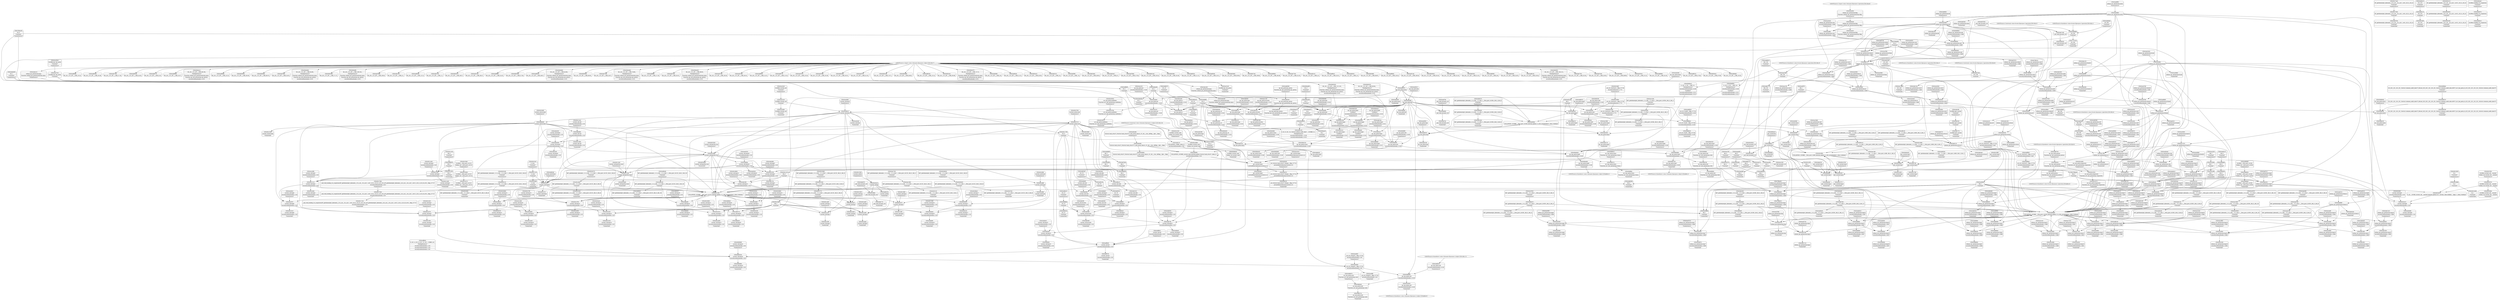 digraph {
	CE0x5b22770 [shape=record,shape=Mrecord,label="{CE0x5b22770|i64*_getelementptr_inbounds_(_11_x_i64_,_11_x_i64_*___llvm_gcov_ctr125,_i64_0,_i64_0)|*Constant*|*SummSink*}"]
	CE0x5ad2000 [shape=record,shape=Mrecord,label="{CE0x5ad2000|current_sid:tobool|security/selinux/hooks.c,218}"]
	CE0x5acb580 [shape=record,shape=Mrecord,label="{CE0x5acb580|selinux_ipc_permission:or|security/selinux/hooks.c,5489|*SummSource*}"]
	CE0x5b1fed0 [shape=record,shape=Mrecord,label="{CE0x5b1fed0|i64*_getelementptr_inbounds_(_11_x_i64_,_11_x_i64_*___llvm_gcov_ctr125,_i64_0,_i64_8)|*Constant*|*SummSink*}"]
	CE0x5abf520 [shape=record,shape=Mrecord,label="{CE0x5abf520|i64*_getelementptr_inbounds_(_2_x_i64_,_2_x_i64_*___llvm_gcov_ctr294,_i64_0,_i64_1)|*Constant*|*SummSink*}"]
	CE0x5b0d340 [shape=record,shape=Mrecord,label="{CE0x5b0d340|ipc_has_perm:ipc_id|security/selinux/hooks.c,5134|*SummSource*}"]
	CE0x5accaf0 [shape=record,shape=Mrecord,label="{CE0x5accaf0|selinux_ipc_permission:tmp14|security/selinux/hooks.c,5493}"]
	CE0x5b14700 [shape=record,shape=Mrecord,label="{CE0x5b14700|get_current:tmp3|*SummSource*}"]
	"CONST[source:0(mediator),value:0(static)][purpose:{operation}][SrcIdx:9]"
	CE0x5b156f0 [shape=record,shape=Mrecord,label="{CE0x5b156f0|get_current:tmp2|*SummSource*}"]
	CE0x5ae1700 [shape=record,shape=Mrecord,label="{CE0x5ae1700|i64*_getelementptr_inbounds_(_11_x_i64_,_11_x_i64_*___llvm_gcov_ctr125,_i64_0,_i64_1)|*Constant*|*SummSource*}"]
	CE0x5ad28e0 [shape=record,shape=Mrecord,label="{CE0x5ad28e0|get_current:tmp4|./arch/x86/include/asm/current.h,14|*SummSink*}"]
	CE0x5b0e0b0 [shape=record,shape=Mrecord,label="{CE0x5b0e0b0|ipc_has_perm:tmp7|security/selinux/hooks.c,5136}"]
	CE0x5b1b410 [shape=record,shape=Mrecord,label="{CE0x5b1b410|current_sid:bb}"]
	CE0x5aff730 [shape=record,shape=Mrecord,label="{CE0x5aff730|current_sid:sid|security/selinux/hooks.c,220|*SummSink*}"]
	CE0x5abf6b0 [shape=record,shape=Mrecord,label="{CE0x5abf6b0|selinux_ipc_permission:tmp4|security/selinux/hooks.c,5488|*SummSource*}"]
	CE0x5b1e080 [shape=record,shape=Mrecord,label="{CE0x5b1e080|current_sid:land.lhs.true}"]
	CE0x5ad8330 [shape=record,shape=Mrecord,label="{CE0x5ad8330|80:_i32,_112:_i8*,_:_CRE_45,46_}"]
	CE0x5ac6e20 [shape=record,shape=Mrecord,label="{CE0x5ac6e20|selinux_ipc_permission:tmp12|security/selinux/hooks.c,5491}"]
	CE0x5b17830 [shape=record,shape=Mrecord,label="{CE0x5b17830|i8*_getelementptr_inbounds_(_25_x_i8_,_25_x_i8_*_.str3,_i32_0,_i32_0)|*Constant*}"]
	CE0x5adceb0 [shape=record,shape=Mrecord,label="{CE0x5adceb0|selinux_ipc_permission:ipcp|Function::selinux_ipc_permission&Arg::ipcp::|*SummSink*}"]
	CE0x5afe460 [shape=record,shape=Mrecord,label="{CE0x5afe460|current_sid:security|security/selinux/hooks.c,218|*SummSink*}"]
	CE0x5ad7250 [shape=record,shape=Mrecord,label="{CE0x5ad7250|80:_i32,_112:_i8*,_:_CRE_27,28_}"]
	CE0x5b0b420 [shape=record,shape=Mrecord,label="{CE0x5b0b420|ipc_has_perm:tmp6|*LoadInst*|security/selinux/hooks.c,5134|*SummSource*}"]
	CE0x5ad3f70 [shape=record,shape=Mrecord,label="{CE0x5ad3f70|selinux_ipc_permission:cmp|security/selinux/hooks.c,5493|*SummSink*}"]
	CE0x5ac8bd0 [shape=record,shape=Mrecord,label="{CE0x5ac8bd0|i64_256|*Constant*|*SummSource*}"]
	CE0x5ab9620 [shape=record,shape=Mrecord,label="{CE0x5ab9620|selinux_ipc_permission:tmp8|security/selinux/hooks.c,5490|*SummSource*}"]
	CE0x5ad5ac0 [shape=record,shape=Mrecord,label="{CE0x5ad5ac0|ipc_has_perm:tmp5|security/selinux/hooks.c,5131}"]
	CE0x5b0f7d0 [shape=record,shape=Mrecord,label="{CE0x5b0f7d0|i32_(i32,_i32,_i16,_i32,_%struct.common_audit_data*)*_bitcast_(i32_(i32,_i32,_i16,_i32,_%struct.common_audit_data.495*)*_avc_has_perm_to_i32_(i32,_i32,_i16,_i32,_%struct.common_audit_data*)*)|*Constant*|*SummSink*}"]
	CE0x5b19f00 [shape=record,shape=Mrecord,label="{CE0x5b19f00|COLLAPSED:_GCMRE___llvm_gcov_ctr98_internal_global_2_x_i64_zeroinitializer:_elem_0:default:}"]
	CE0x5b0f300 [shape=record,shape=Mrecord,label="{CE0x5b0f300|ipc_has_perm:call2|security/selinux/hooks.c,5136|*SummSink*}"]
	CE0x5ac4fb0 [shape=record,shape=Mrecord,label="{CE0x5ac4fb0|selinux_ipc_permission:tmp19|security/selinux/hooks.c,5494|*SummSource*}"]
	CE0x5ad2c70 [shape=record,shape=Mrecord,label="{CE0x5ad2c70|ipc_has_perm:tmp2|*SummSink*}"]
	CE0x5adc9d0 [shape=record,shape=Mrecord,label="{CE0x5adc9d0|ipc_has_perm:entry|*SummSource*}"]
	CE0x5b10820 [shape=record,shape=Mrecord,label="{CE0x5b10820|avc_has_perm:auditdata|Function::avc_has_perm&Arg::auditdata::|*SummSource*}"]
	CE0x5b12680 [shape=record,shape=Mrecord,label="{CE0x5b12680|current_sid:tmp2|*SummSource*}"]
	CE0x5ab6db0 [shape=record,shape=Mrecord,label="{CE0x5ab6db0|i32_292|*Constant*}"]
	CE0x5ad8240 [shape=record,shape=Mrecord,label="{CE0x5ad8240|80:_i32,_112:_i8*,_:_CRE_44,45_}"]
	CE0x5ab4b10 [shape=record,shape=Mrecord,label="{CE0x5ab4b10|selinux_ipc_permission:tmp15|security/selinux/hooks.c,5493|*SummSource*}"]
	CE0x5ad6170 [shape=record,shape=Mrecord,label="{CE0x5ad6170|80:_i32,_112:_i8*,_:_CRE_9,10_}"]
	CE0x5aba040 [shape=record,shape=Mrecord,label="{CE0x5aba040|get_current:tmp1|*SummSink*}"]
	CE0x5ad6800 [shape=record,shape=Mrecord,label="{CE0x5ad6800|80:_i32,_112:_i8*,_:_CRE_16,17_}"]
	CE0x5b04cc0 [shape=record,shape=Mrecord,label="{CE0x5b04cc0|80:_i32,_112:_i8*,_:_CRE_96,100_|*MultipleSource*|Function::selinux_ipc_permission&Arg::ipcp::|Function::ipc_has_perm&Arg::ipc_perms::|security/selinux/hooks.c,5131}"]
	CE0x5ad4c10 [shape=record,shape=Mrecord,label="{CE0x5ad4c10|i32_218|*Constant*}"]
	CE0x5ad6da0 [shape=record,shape=Mrecord,label="{CE0x5ad6da0|80:_i32,_112:_i8*,_:_CRE_22,23_}"]
	CE0x5acaa10 [shape=record,shape=Mrecord,label="{CE0x5acaa10|selinux_ipc_permission:av.0|*SummSource*}"]
	CE0x5b21150 [shape=record,shape=Mrecord,label="{CE0x5b21150|i1_true|*Constant*}"]
	CE0x5aaf490 [shape=record,shape=Mrecord,label="{CE0x5aaf490|_call_void_mcount()_#3}"]
	"CONST[source:0(mediator),value:2(dynamic)][purpose:{object}][SnkIdx:2]"
	CE0x5acc8b0 [shape=record,shape=Mrecord,label="{CE0x5acc8b0|i64_7|*Constant*}"]
	CE0x5b03650 [shape=record,shape=Mrecord,label="{CE0x5b03650|80:_i32,_112:_i8*,_:_CRE_58,59_}"]
	CE0x5b040a0 [shape=record,shape=Mrecord,label="{CE0x5b040a0|80:_i32,_112:_i8*,_:_CRE_69,70_}"]
	CE0x5afd3f0 [shape=record,shape=Mrecord,label="{CE0x5afd3f0|COLLAPSED:_GCMRE_current_task_external_global_%struct.task_struct*:_elem_0::|security/selinux/hooks.c,218}"]
	CE0x5a9cb20 [shape=record,shape=Mrecord,label="{CE0x5a9cb20|ipc_has_perm:tmp3}"]
	CE0x5b132b0 [shape=record,shape=Mrecord,label="{CE0x5b132b0|current_sid:bb|*SummSource*}"]
	CE0x5ad78e0 [shape=record,shape=Mrecord,label="{CE0x5ad78e0|80:_i32,_112:_i8*,_:_CRE_34,35_}"]
	CE0x5afc0a0 [shape=record,shape=Mrecord,label="{CE0x5afc0a0|current_sid:call4|security/selinux/hooks.c,218|*SummSource*}"]
	CE0x5afe7b0 [shape=record,shape=Mrecord,label="{CE0x5afe7b0|current_sid:tmp22|security/selinux/hooks.c,218}"]
	CE0x5b04900 [shape=record,shape=Mrecord,label="{CE0x5b04900|80:_i32,_112:_i8*,_:_CRE_84,88_|*MultipleSource*|Function::selinux_ipc_permission&Arg::ipcp::|Function::ipc_has_perm&Arg::ipc_perms::|security/selinux/hooks.c,5131}"]
	CE0x5ab9730 [shape=record,shape=Mrecord,label="{CE0x5ab9730|selinux_ipc_permission:tmp8|security/selinux/hooks.c,5490|*SummSink*}"]
	CE0x5ad0c20 [shape=record,shape=Mrecord,label="{CE0x5ad0c20|i64_8|*Constant*|*SummSource*}"]
	CE0x5b1c320 [shape=record,shape=Mrecord,label="{CE0x5b1c320|i64_0|*Constant*}"]
	CE0x5b100b0 [shape=record,shape=Mrecord,label="{CE0x5b100b0|_ret_i32_%retval.0,_!dbg_!27728|security/selinux/avc.c,775}"]
	CE0x5b1ca80 [shape=record,shape=Mrecord,label="{CE0x5b1ca80|current_sid:tmp1|*SummSource*}"]
	CE0x5b0e8d0 [shape=record,shape=Mrecord,label="{CE0x5b0e8d0|ipc_has_perm:sclass|security/selinux/hooks.c,5136|*SummSource*}"]
	"CONST[source:0(mediator),value:0(static)][purpose:{operation}][SrcIdx:2]"
	CE0x5afb1b0 [shape=record,shape=Mrecord,label="{CE0x5afb1b0|i64*_getelementptr_inbounds_(_11_x_i64_,_11_x_i64_*___llvm_gcov_ctr125,_i64_0,_i64_10)|*Constant*}"]
	CE0x5ac8720 [shape=record,shape=Mrecord,label="{CE0x5ac8720|selinux_ipc_permission:tmp1|*SummSource*}"]
	CE0x5a9cd50 [shape=record,shape=Mrecord,label="{CE0x5a9cd50|current_sid:tobool|security/selinux/hooks.c,218|*SummSource*}"]
	CE0x5ad0360 [shape=record,shape=Mrecord,label="{CE0x5ad0360|selinux_ipc_permission:or8|security/selinux/hooks.c,5491|*SummSource*}"]
	CE0x5ac5df0 [shape=record,shape=Mrecord,label="{CE0x5ac5df0|current_sid:tmp5|security/selinux/hooks.c,218|*SummSource*}"]
	CE0x5ac6d20 [shape=record,shape=Mrecord,label="{CE0x5ac6d20|selinux_ipc_permission:conv|security/selinux/hooks.c,5488|*SummSink*}"]
	CE0x5ae1910 [shape=record,shape=Mrecord,label="{CE0x5ae1910|get_current:tmp4|./arch/x86/include/asm/current.h,14|*SummSource*}"]
	CE0x5ae0950 [shape=record,shape=Mrecord,label="{CE0x5ae0950|ipc_has_perm:tmp|*SummSource*}"]
	CE0x5afb590 [shape=record,shape=Mrecord,label="{CE0x5afb590|i64*_getelementptr_inbounds_(_11_x_i64_,_11_x_i64_*___llvm_gcov_ctr125,_i64_0,_i64_10)|*Constant*|*SummSource*}"]
	CE0x5b04280 [shape=record,shape=Mrecord,label="{CE0x5b04280|80:_i32,_112:_i8*,_:_CRE_71,72_}"]
	CE0x5b20180 [shape=record,shape=Mrecord,label="{CE0x5b20180|i64*_getelementptr_inbounds_(_11_x_i64_,_11_x_i64_*___llvm_gcov_ctr125,_i64_0,_i64_8)|*Constant*|*SummSource*}"]
	CE0x5ab6610 [shape=record,shape=Mrecord,label="{CE0x5ab6610|i64_128|*Constant*|*SummSource*}"]
	CE0x5a9bc40 [shape=record,shape=Mrecord,label="{CE0x5a9bc40|i32_10|*Constant*}"]
	CE0x5aaa090 [shape=record,shape=Mrecord,label="{CE0x5aaa090|i64_4|*Constant*|*SummSink*}"]
	CE0x5ab4c40 [shape=record,shape=Mrecord,label="{CE0x5ab4c40|selinux_ipc_permission:tmp15|security/selinux/hooks.c,5493|*SummSink*}"]
	CE0x5ade270 [shape=record,shape=Mrecord,label="{CE0x5ade270|selinux_ipc_permission:retval.0|*SummSource*}"]
	"CONST[source:2(external),value:0(static)][purpose:{operation}][SrcIdx:5]"
	"CONST[source:0(mediator),value:2(dynamic)][purpose:{object}][SnkIdx:1]"
	CE0x5b23600 [shape=record,shape=Mrecord,label="{CE0x5b23600|current_sid:land.lhs.true|*SummSink*}"]
	CE0x5ad2a80 [shape=record,shape=Mrecord,label="{CE0x5ad2a80|%struct.task_struct*_(%struct.task_struct**)*_asm_movq_%gs:$_1:P_,$0_,_r,im,_dirflag_,_fpsr_,_flags_|*SummSource*}"]
	CE0x5afc5f0 [shape=record,shape=Mrecord,label="{CE0x5afc5f0|GLOBAL:get_current|*Constant*|*SummSource*}"]
	CE0x5afcb30 [shape=record,shape=Mrecord,label="{CE0x5afcb30|_ret_%struct.task_struct*_%tmp4,_!dbg_!27714|./arch/x86/include/asm/current.h,14|*SummSource*}"]
	CE0x5ac9280 [shape=record,shape=Mrecord,label="{CE0x5ac9280|selinux_ipc_permission:tmp6|security/selinux/hooks.c,5489}"]
	CE0x5b0d040 [shape=record,shape=Mrecord,label="{CE0x5b0d040|ipc_has_perm:u|security/selinux/hooks.c,5134|*SummSink*}"]
	CE0x5b0efa0 [shape=record,shape=Mrecord,label="{CE0x5b0efa0|ipc_has_perm:call2|security/selinux/hooks.c,5136}"]
	CE0x5ab84d0 [shape=record,shape=Mrecord,label="{CE0x5ab84d0|selinux_ipc_permission:tmp3|security/selinux/hooks.c,5488|*SummSource*}"]
	CE0x5b0b590 [shape=record,shape=Mrecord,label="{CE0x5b0b590|ipc_has_perm:u|security/selinux/hooks.c,5134}"]
	CE0x5b247d0 [shape=record,shape=Mrecord,label="{CE0x5b247d0|current_sid:tmp9|security/selinux/hooks.c,218}"]
	CE0x5afcd70 [shape=record,shape=Mrecord,label="{CE0x5afcd70|_ret_%struct.task_struct*_%tmp4,_!dbg_!27714|./arch/x86/include/asm/current.h,14}"]
	CE0x5b04df0 [shape=record,shape=Mrecord,label="{CE0x5b04df0|80:_i32,_112:_i8*,_:_CRE_100,102_|*MultipleSource*|Function::selinux_ipc_permission&Arg::ipcp::|Function::ipc_has_perm&Arg::ipc_perms::|security/selinux/hooks.c,5131}"]
	CE0x5aaa3f0 [shape=record,shape=Mrecord,label="{CE0x5aaa3f0|i64_5|*Constant*}"]
	CE0x6f99170 [shape=record,shape=Mrecord,label="{CE0x6f99170|selinux_ipc_permission:if.then}"]
	CE0x5ab7d20 [shape=record,shape=Mrecord,label="{CE0x5ab7d20|_call_void_mcount()_#3|*SummSource*}"]
	CE0x5acae20 [shape=record,shape=Mrecord,label="{CE0x5acae20|selinux_ipc_permission:if.then6}"]
	CE0x5ad7d90 [shape=record,shape=Mrecord,label="{CE0x5ad7d90|80:_i32,_112:_i8*,_:_CRE_39,40_}"]
	CE0x6e665d0 [shape=record,shape=Mrecord,label="{CE0x6e665d0|selinux_ipc_permission:and|security/selinux/hooks.c,5488|*SummSink*}"]
	CE0x5afba40 [shape=record,shape=Mrecord,label="{CE0x5afba40|current_sid:tmp20|security/selinux/hooks.c,218|*SummSink*}"]
	"CONST[source:1(input),value:2(dynamic)][purpose:{object}][SrcIdx:7]"
	CE0x5adef40 [shape=record,shape=Mrecord,label="{CE0x5adef40|selinux_ipc_permission:tmp23|security/selinux/hooks.c,5497|*SummSource*}"]
	CE0x5afd4f0 [shape=record,shape=Mrecord,label="{CE0x5afd4f0|current_sid:cred|security/selinux/hooks.c,218|*SummSource*}"]
	CE0x5b15760 [shape=record,shape=Mrecord,label="{CE0x5b15760|get_current:tmp2|*SummSink*}"]
	CE0x5acec50 [shape=record,shape=Mrecord,label="{CE0x5acec50|ipc_has_perm:ad|security/selinux/hooks.c, 5128|*SummSource*}"]
	CE0x5adeb40 [shape=record,shape=Mrecord,label="{CE0x5adeb40|i64*_getelementptr_inbounds_(_12_x_i64_,_12_x_i64_*___llvm_gcov_ctr293,_i64_0,_i64_11)|*Constant*|*SummSink*}"]
	CE0x5ac7470 [shape=record,shape=Mrecord,label="{CE0x5ac7470|selinux_ipc_permission:if.end10}"]
	CE0x5b0fe10 [shape=record,shape=Mrecord,label="{CE0x5b0fe10|avc_has_perm:tclass|Function::avc_has_perm&Arg::tclass::|*SummSource*}"]
	CE0x5a9c1f0 [shape=record,shape=Mrecord,label="{CE0x5a9c1f0|80:_i32,_112:_i8*,_:_CRE_0,1_}"]
	CE0x5ac6f00 [shape=record,shape=Mrecord,label="{CE0x5ac6f00|selinux_ipc_permission:tmp12|security/selinux/hooks.c,5491|*SummSink*}"]
	CE0x5b21020 [shape=record,shape=Mrecord,label="{CE0x5b21020|current_sid:tmp14|security/selinux/hooks.c,218|*SummSink*}"]
	CE0x5acb440 [shape=record,shape=Mrecord,label="{CE0x5acb440|selinux_ipc_permission:or|security/selinux/hooks.c,5489|*SummSink*}"]
	CE0x5b238d0 [shape=record,shape=Mrecord,label="{CE0x5b238d0|current_sid:do.end|*SummSink*}"]
	CE0x5b15310 [shape=record,shape=Mrecord,label="{CE0x5b15310|current_sid:tmp6|security/selinux/hooks.c,218|*SummSink*}"]
	CE0x5b0ac90 [shape=record,shape=Mrecord,label="{CE0x5b0ac90|i32_3|*Constant*}"]
	CE0x5b1bb40 [shape=record,shape=Mrecord,label="{CE0x5b1bb40|current_sid:tmp15|security/selinux/hooks.c,218}"]
	CE0x5ab8270 [shape=record,shape=Mrecord,label="{CE0x5ab8270|i64_0|*Constant*|*SummSource*}"]
	CE0x5b21590 [shape=record,shape=Mrecord,label="{CE0x5b21590|COLLAPSED:_GCMRE___llvm_gcov_ctr125_internal_global_11_x_i64_zeroinitializer:_elem_0:default:}"]
	CE0x5b194f0 [shape=record,shape=Mrecord,label="{CE0x5b194f0|current_sid:do.body|*SummSource*}"]
	CE0x5b107b0 [shape=record,shape=Mrecord,label="{CE0x5b107b0|avc_has_perm:auditdata|Function::avc_has_perm&Arg::auditdata::}"]
	CE0x5b02de0 [shape=record,shape=Mrecord,label="{CE0x5b02de0|80:_i32,_112:_i8*,_:_CRE_49,50_}"]
	CE0x5aba4b0 [shape=record,shape=Mrecord,label="{CE0x5aba4b0|get_current:tmp1}"]
	CE0x5ad5ea0 [shape=record,shape=Mrecord,label="{CE0x5ad5ea0|80:_i32,_112:_i8*,_:_CRE_6,7_}"]
	CE0x5b1f370 [shape=record,shape=Mrecord,label="{CE0x5b1f370|current_sid:tmp2}"]
	CE0x5afe380 [shape=record,shape=Mrecord,label="{CE0x5afe380|current_sid:security|security/selinux/hooks.c,218}"]
	CE0x5aaf7a0 [shape=record,shape=Mrecord,label="{CE0x5aaf7a0|_call_void_mcount()_#3|*SummSink*}"]
	CE0x5ace650 [shape=record,shape=Mrecord,label="{CE0x5ace650|selinux_ipc_permission:flag|Function::selinux_ipc_permission&Arg::flag::|*SummSource*}"]
	CE0x5a9bff0 [shape=record,shape=Mrecord,label="{CE0x5a9bff0|i32_0|*Constant*}"]
	CE0x5b1dfb0 [shape=record,shape=Mrecord,label="{CE0x5b1dfb0|current_sid:if.end|*SummSink*}"]
	CE0x5b40c80 [shape=record,shape=Mrecord,label="{CE0x5b40c80|get_current:tmp|*SummSource*}"]
	CE0x5ac30d0 [shape=record,shape=Mrecord,label="{CE0x5ac30d0|selinux_ipc_permission:tmp21|security/selinux/hooks.c,5496|*SummSink*}"]
	CE0x5afb720 [shape=record,shape=Mrecord,label="{CE0x5afb720|current_sid:tmp20|security/selinux/hooks.c,218}"]
	CE0x5afe3f0 [shape=record,shape=Mrecord,label="{CE0x5afe3f0|current_sid:security|security/selinux/hooks.c,218|*SummSource*}"]
	CE0x5acddd0 [shape=record,shape=Mrecord,label="{CE0x5acddd0|selinux_ipc_permission:entry}"]
	CE0x5ac37e0 [shape=record,shape=Mrecord,label="{CE0x5ac37e0|GLOBAL:ipc_has_perm|*Constant*}"]
	CE0x5ad7bb0 [shape=record,shape=Mrecord,label="{CE0x5ad7bb0|80:_i32,_112:_i8*,_:_CRE_37,38_}"]
	CE0x5b14a00 [shape=record,shape=Mrecord,label="{CE0x5b14a00|current_sid:tmp3|*SummSource*}"]
	CE0x5ac9720 [shape=record,shape=Mrecord,label="{CE0x5ac9720|selinux_ipc_permission:tmp7|security/selinux/hooks.c,5489|*SummSource*}"]
	CE0x5b0d450 [shape=record,shape=Mrecord,label="{CE0x5b0d450|ipc_has_perm:ipc_id|security/selinux/hooks.c,5134|*SummSink*}"]
	CE0x5aaf110 [shape=record,shape=Mrecord,label="{CE0x5aaf110|selinux_ipc_permission:tmp9|security/selinux/hooks.c,5490|*SummSource*}"]
	CE0x5b0fb00 [shape=record,shape=Mrecord,label="{CE0x5b0fb00|avc_has_perm:tsid|Function::avc_has_perm&Arg::tsid::|*SummSink*}"]
	CE0x5a9cc80 [shape=record,shape=Mrecord,label="{CE0x5a9cc80|current_sid:tobool|security/selinux/hooks.c,218|*SummSink*}"]
	CE0x5ade110 [shape=record,shape=Mrecord,label="{CE0x5ade110|selinux_ipc_permission:retval.0}"]
	CE0x5b031a0 [shape=record,shape=Mrecord,label="{CE0x5b031a0|80:_i32,_112:_i8*,_:_CRE_53,54_}"]
	CE0x5afde10 [shape=record,shape=Mrecord,label="{CE0x5afde10|i32_22|*Constant*|*SummSource*}"]
	CE0x5b0f470 [shape=record,shape=Mrecord,label="{CE0x5b0f470|i32_(i32,_i32,_i16,_i32,_%struct.common_audit_data*)*_bitcast_(i32_(i32,_i32,_i16,_i32,_%struct.common_audit_data.495*)*_avc_has_perm_to_i32_(i32,_i32,_i16,_i32,_%struct.common_audit_data*)*)|*Constant*}"]
	CE0x5b10570 [shape=record,shape=Mrecord,label="{CE0x5b10570|avc_has_perm:requested|Function::avc_has_perm&Arg::requested::|*SummSink*}"]
	CE0x5afc350 [shape=record,shape=Mrecord,label="{CE0x5afc350|GLOBAL:get_current|*Constant*}"]
	CE0x5b15a50 [shape=record,shape=Mrecord,label="{CE0x5b15a50|current_sid:tmp16|security/selinux/hooks.c,218|*SummSink*}"]
	CE0x5b03380 [shape=record,shape=Mrecord,label="{CE0x5b03380|80:_i32,_112:_i8*,_:_CRE_55,56_}"]
	CE0x5b26620 [shape=record,shape=Mrecord,label="{CE0x5b26620|i64*_getelementptr_inbounds_(_11_x_i64_,_11_x_i64_*___llvm_gcov_ctr125,_i64_0,_i64_9)|*Constant*|*SummSource*}"]
	CE0x5b14bb0 [shape=record,shape=Mrecord,label="{CE0x5b14bb0|_call_void_mcount()_#3}"]
	CE0x5ad8780 [shape=record,shape=Mrecord,label="{CE0x5ad8780|ipc_has_perm:tmp5|security/selinux/hooks.c,5131|*SummSource*}"]
	CE0x5aac230 [shape=record,shape=Mrecord,label="{CE0x5aac230|selinux_ipc_permission:conv1|security/selinux/hooks.c,5489|*SummSink*}"]
	CE0x5afbe10 [shape=record,shape=Mrecord,label="{CE0x5afbe10|current_sid:call4|security/selinux/hooks.c,218}"]
	CE0x5ad6350 [shape=record,shape=Mrecord,label="{CE0x5ad6350|80:_i32,_112:_i8*,_:_CRE_11,12_}"]
	CE0x5b1e760 [shape=record,shape=Mrecord,label="{CE0x5b1e760|current_sid:tmp13|security/selinux/hooks.c,218}"]
	CE0x5abe670 [shape=record,shape=Mrecord,label="{CE0x5abe670|_call_void_mcount()_#3|*SummSource*}"]
	CE0x5b00110 [shape=record,shape=Mrecord,label="{CE0x5b00110|i64*_getelementptr_inbounds_(_2_x_i64_,_2_x_i64_*___llvm_gcov_ctr98,_i64_0,_i64_0)|*Constant*|*SummSource*}"]
	CE0x5afd260 [shape=record,shape=Mrecord,label="{CE0x5afd260|i32_78|*Constant*|*SummSource*}"]
	CE0x5abcfc0 [shape=record,shape=Mrecord,label="{CE0x5abcfc0|ipc_has_perm:key|security/selinux/hooks.c,5134|*SummSink*}"]
	CE0x5ac92f0 [shape=record,shape=Mrecord,label="{CE0x5ac92f0|selinux_ipc_permission:tmp6|security/selinux/hooks.c,5489|*SummSource*}"]
	CE0x5b1bc20 [shape=record,shape=Mrecord,label="{CE0x5b1bc20|current_sid:tmp15|security/selinux/hooks.c,218|*SummSink*}"]
	CE0x5b17150 [shape=record,shape=Mrecord,label="{CE0x5b17150|_call_void_lockdep_rcu_suspicious(i8*_getelementptr_inbounds_(_25_x_i8_,_25_x_i8_*_.str3,_i32_0,_i32_0),_i32_218,_i8*_getelementptr_inbounds_(_45_x_i8_,_45_x_i8_*_.str12,_i32_0,_i32_0))_#10,_!dbg_!27727|security/selinux/hooks.c,218|*SummSink*}"]
	CE0x5b21f40 [shape=record,shape=Mrecord,label="{CE0x5b21f40|current_sid:tmp7|security/selinux/hooks.c,218|*SummSink*}"]
	CE0x5aa8960 [shape=record,shape=Mrecord,label="{CE0x5aa8960|selinux_ipc_permission:if.then12}"]
	CE0x5ad6260 [shape=record,shape=Mrecord,label="{CE0x5ad6260|80:_i32,_112:_i8*,_:_CRE_10,11_}"]
	CE0x5ac0580 [shape=record,shape=Mrecord,label="{CE0x5ac0580|selinux_ipc_permission:bb}"]
	CE0x5b0ad70 [shape=record,shape=Mrecord,label="{CE0x5b0ad70|i32_3|*Constant*|*SummSink*}"]
	CE0x5ac3c40 [shape=record,shape=Mrecord,label="{CE0x5ac3c40|GLOBAL:ipc_has_perm|*Constant*|*SummSink*}"]
	CE0x5afae90 [shape=record,shape=Mrecord,label="{CE0x5afae90|current_sid:tmp19|security/selinux/hooks.c,218}"]
	CE0x5b03b00 [shape=record,shape=Mrecord,label="{CE0x5b03b00|80:_i32,_112:_i8*,_:_CRE_63,64_}"]
	CE0x5ac51b0 [shape=record,shape=Mrecord,label="{CE0x5ac51b0|selinux_ipc_permission:tmp19|security/selinux/hooks.c,5494|*SummSink*}"]
	CE0x5b05180 [shape=record,shape=Mrecord,label="{CE0x5b05180|ipc_has_perm:tmp4|*LoadInst*|security/selinux/hooks.c,5131}"]
	CE0x5ac5e60 [shape=record,shape=Mrecord,label="{CE0x5ac5e60|current_sid:tmp5|security/selinux/hooks.c,218|*SummSink*}"]
	CE0x5b03740 [shape=record,shape=Mrecord,label="{CE0x5b03740|80:_i32,_112:_i8*,_:_CRE_59,60_}"]
	CE0x5b230b0 [shape=record,shape=Mrecord,label="{CE0x5b230b0|GLOBAL:current_sid.__warned|Global_var:current_sid.__warned|*SummSink*}"]
	CE0x5affdc0 [shape=record,shape=Mrecord,label="{CE0x5affdc0|get_current:bb}"]
	CE0x5ad8600 [shape=record,shape=Mrecord,label="{CE0x5ad8600|80:_i32,_112:_i8*,_:_CRE_48,49_}"]
	CE0x5b0b3b0 [shape=record,shape=Mrecord,label="{CE0x5b0b3b0|ipc_has_perm:tmp6|*LoadInst*|security/selinux/hooks.c,5134}"]
	CE0x5ab7be0 [shape=record,shape=Mrecord,label="{CE0x5ab7be0|i64_2|*Constant*}"]
	CE0x71410c0 [shape=record,shape=Mrecord,label="{CE0x71410c0|i32_292|*Constant*|*SummSink*}"]
	CE0x5ad2d60 [shape=record,shape=Mrecord,label="{CE0x5ad2d60|current_sid:tmp8|security/selinux/hooks.c,218|*SummSink*}"]
	"CONST[source:0(mediator),value:0(static)][purpose:{operation}][SrcIdx:3]"
	CE0x5b22f30 [shape=record,shape=Mrecord,label="{CE0x5b22f30|GLOBAL:current_sid.__warned|Global_var:current_sid.__warned|*SummSource*}"]
	CE0x5b19160 [shape=record,shape=Mrecord,label="{CE0x5b19160|current_sid:tmp11|security/selinux/hooks.c,218|*SummSink*}"]
	CE0x5ab9ed0 [shape=record,shape=Mrecord,label="{CE0x5ab9ed0|selinux_ipc_permission:tmp2|security/selinux/hooks.c,5488}"]
	CE0x5ad7700 [shape=record,shape=Mrecord,label="{CE0x5ad7700|80:_i32,_112:_i8*,_:_CRE_32,33_}"]
	CE0x5ad2310 [shape=record,shape=Mrecord,label="{CE0x5ad2310|ipc_has_perm:tmp1}"]
	CE0x5ad5cc0 [shape=record,shape=Mrecord,label="{CE0x5ad5cc0|80:_i32,_112:_i8*,_:_CRE_4,5_}"]
	CE0x5ab9f40 [shape=record,shape=Mrecord,label="{CE0x5ab9f40|selinux_ipc_permission:bb|*SummSource*}"]
	CE0x5acd340 [shape=record,shape=Mrecord,label="{CE0x5acd340|selinux_ipc_permission:conv2|security/selinux/hooks.c,5489|*SummSource*}"]
	CE0x5abb440 [shape=record,shape=Mrecord,label="{CE0x5abb440|avc_has_perm:ssid|Function::avc_has_perm&Arg::ssid::}"]
	CE0x5b21850 [shape=record,shape=Mrecord,label="{CE0x5b21850|current_sid:tmp|*SummSink*}"]
	CE0x5b0ea50 [shape=record,shape=Mrecord,label="{CE0x5b0ea50|ipc_has_perm:sclass|security/selinux/hooks.c,5136|*SummSink*}"]
	CE0x5ad6bc0 [shape=record,shape=Mrecord,label="{CE0x5ad6bc0|80:_i32,_112:_i8*,_:_CRE_20,21_}"]
	CE0x5adcb00 [shape=record,shape=Mrecord,label="{CE0x5adcb00|ipc_has_perm:entry|*SummSink*}"]
	CE0x5ab63a0 [shape=record,shape=Mrecord,label="{CE0x5ab63a0|current_sid:if.then|*SummSource*}"]
	CE0x5ad0ea0 [shape=record,shape=Mrecord,label="{CE0x5ad0ea0|selinux_ipc_permission:tmp15|security/selinux/hooks.c,5493}"]
	CE0x5ad2c00 [shape=record,shape=Mrecord,label="{CE0x5ad2c00|ipc_has_perm:tmp2}"]
	CE0x5afcaa0 [shape=record,shape=Mrecord,label="{CE0x5afcaa0|get_current:entry|*SummSink*}"]
	CE0x5b0ce80 [shape=record,shape=Mrecord,label="{CE0x5b0ce80|ipc_has_perm:u|security/selinux/hooks.c,5134|*SummSource*}"]
	CE0x5ad0bb0 [shape=record,shape=Mrecord,label="{CE0x5ad0bb0|i64_8|*Constant*}"]
	CE0x5ab7cb0 [shape=record,shape=Mrecord,label="{CE0x5ab7cb0|selinux_ipc_permission:tmp1}"]
	CE0x5abbb80 [shape=record,shape=Mrecord,label="{CE0x5abbb80|GLOBAL:__llvm_gcov_ctr293|Global_var:__llvm_gcov_ctr293|*SummSource*}"]
	CE0x5b10970 [shape=record,shape=Mrecord,label="{CE0x5b10970|avc_has_perm:auditdata|Function::avc_has_perm&Arg::auditdata::|*SummSink*}"]
	CE0x5ad1c00 [shape=record,shape=Mrecord,label="{CE0x5ad1c00|selinux_ipc_permission:return|*SummSource*}"]
	CE0x5ab4df0 [shape=record,shape=Mrecord,label="{CE0x5ab4df0|selinux_ipc_permission:tmp16|security/selinux/hooks.c,5493}"]
	CE0x5afd900 [shape=record,shape=Mrecord,label="{CE0x5afd900|current_sid:tmp21|security/selinux/hooks.c,218}"]
	CE0x5ad5920 [shape=record,shape=Mrecord,label="{CE0x5ad5920|80:_i32,_112:_i8*,_:_CRE_2,3_}"]
	CE0x5ac6cb0 [shape=record,shape=Mrecord,label="{CE0x5ac6cb0|selinux_ipc_permission:conv|security/selinux/hooks.c,5488|*SummSource*}"]
	CE0x5b1f120 [shape=record,shape=Mrecord,label="{CE0x5b1f120|i64*_getelementptr_inbounds_(_11_x_i64_,_11_x_i64_*___llvm_gcov_ctr125,_i64_0,_i64_1)|*Constant*|*SummSink*}"]
	CE0x5acc540 [shape=record,shape=Mrecord,label="{CE0x5acc540|i64*_getelementptr_inbounds_(_2_x_i64_,_2_x_i64_*___llvm_gcov_ctr294,_i64_0,_i64_1)|*Constant*|*SummSource*}"]
	CE0x5afce10 [shape=record,shape=Mrecord,label="{CE0x5afce10|_ret_%struct.task_struct*_%tmp4,_!dbg_!27714|./arch/x86/include/asm/current.h,14|*SummSink*}"]
	CE0x5b1ca10 [shape=record,shape=Mrecord,label="{CE0x5b1ca10|current_sid:tmp1}"]
	CE0x5abd9a0 [shape=record,shape=Mrecord,label="{CE0x5abd9a0|GLOBAL:__llvm_gcov_ctr293|Global_var:__llvm_gcov_ctr293|*SummSink*}"]
	CE0x5ad06b0 [shape=record,shape=Mrecord,label="{CE0x5ad06b0|selinux_ipc_permission:conv9|security/selinux/hooks.c,5491|*SummSource*}"]
	CE0x79fab10 [shape=record,shape=Mrecord,label="{CE0x79fab10|selinux_ipc_permission:tmp2|security/selinux/hooks.c,5488|*SummSink*}"]
	CE0x5afc220 [shape=record,shape=Mrecord,label="{CE0x5afc220|current_sid:call4|security/selinux/hooks.c,218|*SummSink*}"]
	CE0x5b20ea0 [shape=record,shape=Mrecord,label="{CE0x5b20ea0|current_sid:tmp14|security/selinux/hooks.c,218|*SummSource*}"]
	CE0x5b03dd0 [shape=record,shape=Mrecord,label="{CE0x5b03dd0|80:_i32,_112:_i8*,_:_CRE_66,67_}"]
	CE0x5a9d940 [shape=record,shape=Mrecord,label="{CE0x5a9d940|selinux_ipc_permission:tmp5|security/selinux/hooks.c,5488|*SummSink*}"]
	CE0x5b15060 [shape=record,shape=Mrecord,label="{CE0x5b15060|i64*_getelementptr_inbounds_(_2_x_i64_,_2_x_i64_*___llvm_gcov_ctr98,_i64_0,_i64_1)|*Constant*}"]
	CE0x5ad3050 [shape=record,shape=Mrecord,label="{CE0x5ad3050|current_sid:tobool1|security/selinux/hooks.c,218|*SummSink*}"]
	CE0x5ad69e0 [shape=record,shape=Mrecord,label="{CE0x5ad69e0|80:_i32,_112:_i8*,_:_CRE_18,19_}"]
	CE0x5b0f9d0 [shape=record,shape=Mrecord,label="{CE0x5b0f9d0|avc_has_perm:tsid|Function::avc_has_perm&Arg::tsid::|*SummSource*}"]
	CE0x5ad7ca0 [shape=record,shape=Mrecord,label="{CE0x5ad7ca0|80:_i32,_112:_i8*,_:_CRE_38,39_}"]
	CE0x5b19030 [shape=record,shape=Mrecord,label="{CE0x5b19030|current_sid:tmp11|security/selinux/hooks.c,218|*SummSource*}"]
	CE0x5aae140 [shape=record,shape=Mrecord,label="{CE0x5aae140|i64*_getelementptr_inbounds_(_12_x_i64_,_12_x_i64_*___llvm_gcov_ctr293,_i64_0,_i64_9)|*Constant*}"]
	CE0x5ad22a0 [shape=record,shape=Mrecord,label="{CE0x5ad22a0|i64_1|*Constant*}"]
	CE0x5adf870 [shape=record,shape=Mrecord,label="{CE0x5adf870|_ret_i32_%retval.0,_!dbg_!27733|security/selinux/hooks.c,5497|*SummSource*}"]
	CE0x5b03920 [shape=record,shape=Mrecord,label="{CE0x5b03920|80:_i32,_112:_i8*,_:_CRE_61,62_}"]
	CE0x5ab7b70 [shape=record,shape=Mrecord,label="{CE0x5ab7b70|selinux_ipc_permission:tobool|security/selinux/hooks.c,5488|*SummSink*}"]
	CE0x5b20110 [shape=record,shape=Mrecord,label="{CE0x5b20110|i64*_getelementptr_inbounds_(_11_x_i64_,_11_x_i64_*___llvm_gcov_ctr125,_i64_0,_i64_8)|*Constant*}"]
	CE0x5ac4460 [shape=record,shape=Mrecord,label="{CE0x5ac4460|GLOBAL:current_sid|*Constant*|*SummSink*}"]
	CE0x5b113e0 [shape=record,shape=Mrecord,label="{CE0x5b113e0|current_sid:land.lhs.true2|*SummSource*}"]
	CE0x5b24570 [shape=record,shape=Mrecord,label="{CE0x5b24570|i64_4|*Constant*}"]
	CE0x5aaf220 [shape=record,shape=Mrecord,label="{CE0x5aaf220|selinux_ipc_permission:tmp9|security/selinux/hooks.c,5490|*SummSink*}"]
	CE0x5b030b0 [shape=record,shape=Mrecord,label="{CE0x5b030b0|80:_i32,_112:_i8*,_:_CRE_52,53_}"]
	CE0x79faa30 [shape=record,shape=Mrecord,label="{CE0x79faa30|selinux_ipc_permission:tmp2|security/selinux/hooks.c,5488|*SummSource*}"]
	CE0x5ab0e70 [shape=record,shape=Mrecord,label="{CE0x5ab0e70|i64*_getelementptr_inbounds_(_2_x_i64_,_2_x_i64_*___llvm_gcov_ctr294,_i64_0,_i64_0)|*Constant*|*SummSource*}"]
	CE0x5b0ee90 [shape=record,shape=Mrecord,label="{CE0x5b0ee90|ipc_has_perm:tmp8|security/selinux/hooks.c,5136|*SummSink*}"]
	CE0x5b16980 [shape=record,shape=Mrecord,label="{CE0x5b16980|current_sid:tmp10|security/selinux/hooks.c,218|*SummSink*}"]
	CE0x5adc220 [shape=record,shape=Mrecord,label="{CE0x5adc220|i64*_getelementptr_inbounds_(_12_x_i64_,_12_x_i64_*___llvm_gcov_ctr293,_i64_0,_i64_6)|*Constant*}"]
	CE0x5ade910 [shape=record,shape=Mrecord,label="{CE0x5ade910|selinux_ipc_permission:tmp22|security/selinux/hooks.c,5497|*SummSource*}"]
	CE0x5ac3b30 [shape=record,shape=Mrecord,label="{CE0x5ac3b30|GLOBAL:ipc_has_perm|*Constant*|*SummSource*}"]
	CE0x5ae0490 [shape=record,shape=Mrecord,label="{CE0x5ae0490|ipc_has_perm:bb}"]
	CE0x5b0e220 [shape=record,shape=Mrecord,label="{CE0x5b0e220|ipc_has_perm:sclass|security/selinux/hooks.c,5136}"]
	CE0x5afe930 [shape=record,shape=Mrecord,label="{CE0x5afe930|current_sid:tmp22|security/selinux/hooks.c,218|*SummSource*}"]
	CE0x5ab9460 [shape=record,shape=Mrecord,label="{CE0x5ab9460|i64_5|*Constant*|*SummSink*}"]
	CE0x5ab50a0 [shape=record,shape=Mrecord,label="{CE0x5ab50a0|selinux_ipc_permission:tmp16|security/selinux/hooks.c,5493|*SummSource*}"]
	CE0x5b24e20 [shape=record,shape=Mrecord,label="{CE0x5b24e20|0:_i8,_:_GCMR_current_sid.__warned_internal_global_i8_0,_section_.data.unlikely_,_align_1:_elem_0:default:}"]
	CE0x5ab51d0 [shape=record,shape=Mrecord,label="{CE0x5ab51d0|selinux_ipc_permission:tmp16|security/selinux/hooks.c,5493|*SummSink*}"]
	CE0x5b02fc0 [shape=record,shape=Mrecord,label="{CE0x5b02fc0|80:_i32,_112:_i8*,_:_CRE_51,52_}"]
	CE0x5b1c9a0 [shape=record,shape=Mrecord,label="{CE0x5b1c9a0|i64_1|*Constant*}"]
	CE0x5ac7320 [shape=record,shape=Mrecord,label="{CE0x5ac7320|selinux_ipc_permission:tmp13|security/selinux/hooks.c,5491|*SummSource*}"]
	CE0x5b16800 [shape=record,shape=Mrecord,label="{CE0x5b16800|current_sid:tmp10|security/selinux/hooks.c,218|*SummSource*}"]
	CE0x5ac34b0 [shape=record,shape=Mrecord,label="{CE0x5ac34b0|selinux_ipc_permission:call|security/selinux/hooks.c,5496|*SummSource*}"]
	CE0x5adeda0 [shape=record,shape=Mrecord,label="{CE0x5adeda0|selinux_ipc_permission:tmp23|security/selinux/hooks.c,5497}"]
	CE0x5aaa460 [shape=record,shape=Mrecord,label="{CE0x5aaa460|i64_5|*Constant*|*SummSource*}"]
	CE0x5ab9d30 [shape=record,shape=Mrecord,label="{CE0x5ab9d30|i64_2|*Constant*|*SummSink*}"]
	CE0x5afb640 [shape=record,shape=Mrecord,label="{CE0x5afb640|i64*_getelementptr_inbounds_(_11_x_i64_,_11_x_i64_*___llvm_gcov_ctr125,_i64_0,_i64_10)|*Constant*|*SummSink*}"]
	CE0x5b15470 [shape=record,shape=Mrecord,label="{CE0x5b15470|current_sid:tmp7|security/selinux/hooks.c,218}"]
	CE0x5ad0d30 [shape=record,shape=Mrecord,label="{CE0x5ad0d30|i64_8|*Constant*|*SummSink*}"]
	CE0x5acc920 [shape=record,shape=Mrecord,label="{CE0x5acc920|i64_7|*Constant*|*SummSource*}"]
	CE0x5adebb0 [shape=record,shape=Mrecord,label="{CE0x5adebb0|selinux_ipc_permission:tmp22|security/selinux/hooks.c,5497|*SummSink*}"]
	CE0x5ad6080 [shape=record,shape=Mrecord,label="{CE0x5ad6080|80:_i32,_112:_i8*,_:_CRE_8,9_}"]
	CE0x5b03290 [shape=record,shape=Mrecord,label="{CE0x5b03290|80:_i32,_112:_i8*,_:_CRE_54,55_}"]
	CE0x5abb7d0 [shape=record,shape=Mrecord,label="{CE0x5abb7d0|avc_has_perm:tsid|Function::avc_has_perm&Arg::tsid::}"]
	CE0x5afad80 [shape=record,shape=Mrecord,label="{CE0x5afad80|current_sid:tmp18|security/selinux/hooks.c,218|*SummSink*}"]
	CE0x5ac6e90 [shape=record,shape=Mrecord,label="{CE0x5ac6e90|selinux_ipc_permission:tmp12|security/selinux/hooks.c,5491|*SummSource*}"]
	CE0x5aff5d0 [shape=record,shape=Mrecord,label="{CE0x5aff5d0|current_sid:sid|security/selinux/hooks.c,220}"]
	CE0x5abe860 [shape=record,shape=Mrecord,label="{CE0x5abe860|current_sid:call|security/selinux/hooks.c,218}"]
	CE0x5abea80 [shape=record,shape=Mrecord,label="{CE0x5abea80|i32_1|*Constant*}"]
	CE0x5ac5b00 [shape=record,shape=Mrecord,label="{CE0x5ac5b00|selinux_ipc_permission:tmp21|security/selinux/hooks.c,5496}"]
	CE0x5aa7880 [shape=record,shape=Mrecord,label="{CE0x5aa7880|i64*_getelementptr_inbounds_(_12_x_i64_,_12_x_i64_*___llvm_gcov_ctr293,_i64_0,_i64_3)|*Constant*|*SummSink*}"]
	CE0x5abe770 [shape=record,shape=Mrecord,label="{CE0x5abe770|_call_void_mcount()_#3|*SummSink*}"]
	CE0x5ad8150 [shape=record,shape=Mrecord,label="{CE0x5ad8150|80:_i32,_112:_i8*,_:_CRE_43,44_}"]
	CE0x5b0cd30 [shape=record,shape=Mrecord,label="{CE0x5b0cd30|ipc_has_perm:ipc_id|security/selinux/hooks.c,5134}"]
	CE0x5ab9a80 [shape=record,shape=Mrecord,label="{CE0x5ab9a80|COLLAPSED:_GCMRE___llvm_gcov_ctr293_internal_global_12_x_i64_zeroinitializer:_elem_0:default:}"]
	CE0x5ab2140 [shape=record,shape=Mrecord,label="{CE0x5ab2140|selinux_ipc_permission:conv3|security/selinux/hooks.c,5490|*SummSink*}"]
	CE0x5b04f20 [shape=record,shape=Mrecord,label="{CE0x5b04f20|80:_i32,_112:_i8*,_:_CRE_104,112_|*MultipleSource*|Function::selinux_ipc_permission&Arg::ipcp::|Function::ipc_has_perm&Arg::ipc_perms::|security/selinux/hooks.c,5131}"]
	CE0x5ab7180 [shape=record,shape=Mrecord,label="{CE0x5ab7180|_call_void_mcount()_#3}"]
	CE0x5acbd40 [shape=record,shape=Mrecord,label="{CE0x5acbd40|_ret_i32_%tmp24,_!dbg_!27742|security/selinux/hooks.c,220}"]
	CE0x5b1c4a0 [shape=record,shape=Mrecord,label="{CE0x5b1c4a0|current_sid:tmp4|security/selinux/hooks.c,218}"]
	CE0x5ad77f0 [shape=record,shape=Mrecord,label="{CE0x5ad77f0|80:_i32,_112:_i8*,_:_CRE_33,34_}"]
	CE0x5aae480 [shape=record,shape=Mrecord,label="{CE0x5aae480|i64*_getelementptr_inbounds_(_12_x_i64_,_12_x_i64_*___llvm_gcov_ctr293,_i64_0,_i64_9)|*Constant*|*SummSource*}"]
	CE0x5b1afe0 [shape=record,shape=Mrecord,label="{CE0x5b1afe0|i64*_getelementptr_inbounds_(_11_x_i64_,_11_x_i64_*___llvm_gcov_ctr125,_i64_0,_i64_6)|*Constant*}"]
	CE0x5b15ed0 [shape=record,shape=Mrecord,label="{CE0x5b15ed0|i8_1|*Constant*|*SummSink*}"]
	CE0x5ae1580 [shape=record,shape=Mrecord,label="{CE0x5ae1580|current_sid:tmp1|*SummSink*}"]
	CE0x5ad4190 [shape=record,shape=Mrecord,label="{CE0x5ad4190|selinux_ipc_permission:and4|security/selinux/hooks.c,5490|*SummSource*}"]
	CE0x5b26110 [shape=record,shape=Mrecord,label="{CE0x5b26110|i8*_getelementptr_inbounds_(_45_x_i8_,_45_x_i8_*_.str12,_i32_0,_i32_0)|*Constant*|*SummSource*}"]
	CE0x5ad2f20 [shape=record,shape=Mrecord,label="{CE0x5ad2f20|current_sid:tobool1|security/selinux/hooks.c,218|*SummSource*}"]
	CE0x5a9c750 [shape=record,shape=Mrecord,label="{CE0x5a9c750|current_sid:tmp9|security/selinux/hooks.c,218|*SummSink*}"]
	CE0x5aa8680 [shape=record,shape=Mrecord,label="{CE0x5aa8680|selinux_ipc_permission:return|*SummSink*}"]
	CE0x5ad4aa0 [shape=record,shape=Mrecord,label="{CE0x5ad4aa0|GLOBAL:lockdep_rcu_suspicious|*Constant*|*SummSource*}"]
	CE0x5b0da60 [shape=record,shape=Mrecord,label="{CE0x5b0da60|ipc_has_perm:sid1|security/selinux/hooks.c,5136|*SummSink*}"]
	CE0x5ac7850 [shape=record,shape=Mrecord,label="{CE0x5ac7850|selinux_ipc_permission:and4|security/selinux/hooks.c,5490|*SummSink*}"]
	CE0x5ac4af0 [shape=record,shape=Mrecord,label="{CE0x5ac4af0|selinux_ipc_permission:tmp18|security/selinux/hooks.c,5494|*SummSource*}"]
	CE0x5ad7430 [shape=record,shape=Mrecord,label="{CE0x5ad7430|80:_i32,_112:_i8*,_:_CRE_29,30_}"]
	CE0x5b270d0 [shape=record,shape=Mrecord,label="{CE0x5b270d0|current_sid:tmp18|security/selinux/hooks.c,218|*SummSource*}"]
	CE0x5ae1980 [shape=record,shape=Mrecord,label="{CE0x5ae1980|ipc_has_perm:tmp2|*SummSource*}"]
	CE0x5b17040 [shape=record,shape=Mrecord,label="{CE0x5b17040|_call_void_lockdep_rcu_suspicious(i8*_getelementptr_inbounds_(_25_x_i8_,_25_x_i8_*_.str3,_i32_0,_i32_0),_i32_218,_i8*_getelementptr_inbounds_(_45_x_i8_,_45_x_i8_*_.str12,_i32_0,_i32_0))_#10,_!dbg_!27727|security/selinux/hooks.c,218}"]
	CE0x5b0ad00 [shape=record,shape=Mrecord,label="{CE0x5b0ad00|i32_3|*Constant*|*SummSource*}"]
	CE0x5acaf90 [shape=record,shape=Mrecord,label="{CE0x5acaf90|selinux_ipc_permission:conv|security/selinux/hooks.c,5488}"]
	CE0x5ae0610 [shape=record,shape=Mrecord,label="{CE0x5ae0610|ipc_has_perm:bb|*SummSource*}"]
	CE0x5afeaa0 [shape=record,shape=Mrecord,label="{CE0x5afeaa0|current_sid:tmp23|security/selinux/hooks.c,218}"]
	CE0x5abd930 [shape=record,shape=Mrecord,label="{CE0x5abd930|GLOBAL:__llvm_gcov_ctr293|Global_var:__llvm_gcov_ctr293}"]
	CE0x5378080 [shape=record,shape=Mrecord,label="{CE0x5378080|i32_0|*Constant*|*SummSink*}"]
	CE0x5ab88e0 [shape=record,shape=Mrecord,label="{CE0x5ab88e0|selinux_ipc_permission:tmp4|security/selinux/hooks.c,5488|*SummSink*}"]
	"CONST[source:1(input),value:2(dynamic)][purpose:{operation}][SrcIdx:8]"
	CE0x5ab6460 [shape=record,shape=Mrecord,label="{CE0x5ab6460|current_sid:do.body}"]
	CE0x5b10e90 [shape=record,shape=Mrecord,label="{CE0x5b10e90|current_sid:land.lhs.true2|*SummSink*}"]
	CE0x5ab9af0 [shape=record,shape=Mrecord,label="{CE0x5ab9af0|i64*_getelementptr_inbounds_(_12_x_i64_,_12_x_i64_*___llvm_gcov_ctr293,_i64_0,_i64_0)|*Constant*|*SummSink*}"]
	CE0x5acc3f0 [shape=record,shape=Mrecord,label="{CE0x5acc3f0|get_current:tmp4|./arch/x86/include/asm/current.h,14}"]
	CE0x5b10af0 [shape=record,shape=Mrecord,label="{CE0x5b10af0|_ret_i32_%retval.0,_!dbg_!27728|security/selinux/avc.c,775|*SummSource*}"]
	CE0x6789060 [shape=record,shape=Mrecord,label="{CE0x6789060|selinux_ipc_permission:conv3|security/selinux/hooks.c,5490}"]
	CE0x5b03fb0 [shape=record,shape=Mrecord,label="{CE0x5b03fb0|80:_i32,_112:_i8*,_:_CRE_68,69_}"]
	CE0x5b20cd0 [shape=record,shape=Mrecord,label="{CE0x5b20cd0|current_sid:tmp14|security/selinux/hooks.c,218}"]
	CE0x5ac7690 [shape=record,shape=Mrecord,label="{CE0x5ac7690|i32_146|*Constant*|*SummSink*}"]
	CE0x5aa7620 [shape=record,shape=Mrecord,label="{CE0x5aa7620|i64*_getelementptr_inbounds_(_12_x_i64_,_12_x_i64_*___llvm_gcov_ctr293,_i64_0,_i64_3)|*Constant*|*SummSource*}"]
	CE0x5b14cf0 [shape=record,shape=Mrecord,label="{CE0x5b14cf0|i64_1|*Constant*}"]
	CE0x5ad7610 [shape=record,shape=Mrecord,label="{CE0x5ad7610|80:_i32,_112:_i8*,_:_CRE_31,32_}"]
	CE0x5ad8060 [shape=record,shape=Mrecord,label="{CE0x5ad8060|80:_i32,_112:_i8*,_:_CRE_42,43_}"]
	CE0x5acacc0 [shape=record,shape=Mrecord,label="{CE0x5acacc0|selinux_ipc_permission:av.0|*SummSink*}"]
	CE0x5b12a00 [shape=record,shape=Mrecord,label="{CE0x5b12a00|current_sid:tmp3}"]
	CE0x5b19460 [shape=record,shape=Mrecord,label="{CE0x5b19460|current_sid:tmp12|security/selinux/hooks.c,218|*SummSource*}"]
	CE0x5b1aeb0 [shape=record,shape=Mrecord,label="{CE0x5b1aeb0|current_sid:tmp12|security/selinux/hooks.c,218|*SummSink*}"]
	CE0x5ad4b10 [shape=record,shape=Mrecord,label="{CE0x5ad4b10|GLOBAL:lockdep_rcu_suspicious|*Constant*|*SummSink*}"]
	CE0x5b0ff40 [shape=record,shape=Mrecord,label="{CE0x5b0ff40|avc_has_perm:tclass|Function::avc_has_perm&Arg::tclass::|*SummSink*}"]
	CE0x5abba70 [shape=record,shape=Mrecord,label="{CE0x5abba70|ipc_has_perm:tmp3|*SummSink*}"]
	CE0x5abeda0 [shape=record,shape=Mrecord,label="{CE0x5abeda0|i32_1|*Constant*|*SummSink*}"]
	CE0x5a9c680 [shape=record,shape=Mrecord,label="{CE0x5a9c680|current_sid:tmp9|security/selinux/hooks.c,218|*SummSource*}"]
	CE0x5b126f0 [shape=record,shape=Mrecord,label="{CE0x5b126f0|current_sid:tmp2|*SummSink*}"]
	CE0x5acbcb0 [shape=record,shape=Mrecord,label="{CE0x5acbcb0|current_sid:entry|*SummSink*}"]
	CE0x5acd8e0 [shape=record,shape=Mrecord,label="{CE0x5acd8e0|selinux_ipc_permission:tobool5|security/selinux/hooks.c,5490|*SummSink*}"]
	CE0x780ab90 [shape=record,shape=Mrecord,label="{CE0x780ab90|i32_0|*Constant*}"]
	CE0x5abbed0 [shape=record,shape=Mrecord,label="{CE0x5abbed0|selinux_ipc_permission:tmp11|security/selinux/hooks.c,5490|*SummSource*}"]
	CE0x5abb970 [shape=record,shape=Mrecord,label="{CE0x5abb970|ipc_has_perm:tmp3|*SummSource*}"]
	CE0x5acc100 [shape=record,shape=Mrecord,label="{CE0x5acc100|ipc_has_perm:security|security/selinux/hooks.c,5131|*SummSource*}"]
	CE0x5b05510 [shape=record,shape=Mrecord,label="{CE0x5b05510|ipc_has_perm:tmp4|*LoadInst*|security/selinux/hooks.c,5131|*SummSink*}"]
	CE0x5ad0740 [shape=record,shape=Mrecord,label="{CE0x5ad0740|selinux_ipc_permission:tobool|security/selinux/hooks.c,5488|*SummSource*}"]
	CE0x5a9c4b0 [shape=record,shape=Mrecord,label="{CE0x5a9c4b0|i64_5|*Constant*}"]
	CE0x5acc330 [shape=record,shape=Mrecord,label="{CE0x5acc330|_call_void_mcount()_#3|*SummSink*}"]
	CE0x5b26450 [shape=record,shape=Mrecord,label="{CE0x5b26450|i64*_getelementptr_inbounds_(_11_x_i64_,_11_x_i64_*___llvm_gcov_ctr125,_i64_0,_i64_9)|*Constant*}"]
	CE0x5ad8cf0 [shape=record,shape=Mrecord,label="{CE0x5ad8cf0|ipc_has_perm:type|security/selinux/hooks.c,5133|*SummSource*}"]
	CE0x5afeba0 [shape=record,shape=Mrecord,label="{CE0x5afeba0|current_sid:tmp22|security/selinux/hooks.c,218|*SummSink*}"]
	CE0x5aaf8a0 [shape=record,shape=Mrecord,label="{CE0x5aaf8a0|current_sid:tobool1|security/selinux/hooks.c,218}"]
	CE0x5a9da70 [shape=record,shape=Mrecord,label="{CE0x5a9da70|i64*_getelementptr_inbounds_(_12_x_i64_,_12_x_i64_*___llvm_gcov_ctr293,_i64_0,_i64_3)|*Constant*}"]
	CE0x5adea90 [shape=record,shape=Mrecord,label="{CE0x5adea90|i64*_getelementptr_inbounds_(_12_x_i64_,_12_x_i64_*___llvm_gcov_ctr293,_i64_0,_i64_11)|*Constant*|*SummSource*}"]
	CE0x5aff820 [shape=record,shape=Mrecord,label="{CE0x5aff820|current_sid:sid|security/selinux/hooks.c,220|*SummSource*}"]
	CE0x5aadf40 [shape=record,shape=Mrecord,label="{CE0x5aadf40|selinux_ipc_permission:tmp17|security/selinux/hooks.c,5493|*SummSink*}"]
	CE0x5ac8ed0 [shape=record,shape=Mrecord,label="{CE0x5ac8ed0|i64*_getelementptr_inbounds_(_12_x_i64_,_12_x_i64_*___llvm_gcov_ctr293,_i64_0,_i64_0)|*Constant*}"]
	CE0x5adfba0 [shape=record,shape=Mrecord,label="{CE0x5adfba0|ipc_has_perm:bb|*SummSink*}"]
	CE0x5adcfc0 [shape=record,shape=Mrecord,label="{CE0x5adcfc0|ipc_has_perm:perms|Function::ipc_has_perm&Arg::perms::}"]
	CE0x5b0f180 [shape=record,shape=Mrecord,label="{CE0x5b0f180|ipc_has_perm:call2|security/selinux/hooks.c,5136|*SummSource*}"]
	CE0x5ad8510 [shape=record,shape=Mrecord,label="{CE0x5ad8510|80:_i32,_112:_i8*,_:_CRE_47,48_}"]
	CE0x5ac8380 [shape=record,shape=Mrecord,label="{CE0x5ac8380|selinux_ipc_permission:av.1|*SummSink*}"]
	CE0x5b0a820 [shape=record,shape=Mrecord,label="{CE0x5b0a820|i8_4|*Constant*}"]
	CE0x5ad0170 [shape=record,shape=Mrecord,label="{CE0x5ad0170|selinux_ipc_permission:conv9|security/selinux/hooks.c,5491}"]
	CE0x5aba520 [shape=record,shape=Mrecord,label="{CE0x5aba520|get_current:tmp1|*SummSource*}"]
	CE0x5aade70 [shape=record,shape=Mrecord,label="{CE0x5aade70|selinux_ipc_permission:tmp17|security/selinux/hooks.c,5493|*SummSource*}"]
	CE0x5aca410 [shape=record,shape=Mrecord,label="{CE0x5aca410|selinux_ipc_permission:conv7|security/selinux/hooks.c,5491|*SummSource*}"]
	CE0x5acdd40 [shape=record,shape=Mrecord,label="{CE0x5acdd40|selinux_ipc_permission:if.end10|*SummSource*}"]
	CE0x5ad8b70 [shape=record,shape=Mrecord,label="{CE0x5ad8b70|ipc_has_perm:type|security/selinux/hooks.c,5133}"]
	CE0x5a9d020 [shape=record,shape=Mrecord,label="{CE0x5a9d020|i64_3|*Constant*}"]
	CE0x5afd1f0 [shape=record,shape=Mrecord,label="{CE0x5afd1f0|i32_78|*Constant*|*SummSink*}"]
	CE0x5b23710 [shape=record,shape=Mrecord,label="{CE0x5b23710|current_sid:do.end}"]
	CE0x5b03ec0 [shape=record,shape=Mrecord,label="{CE0x5b03ec0|80:_i32,_112:_i8*,_:_CRE_67,68_}"]
	CE0x5afd180 [shape=record,shape=Mrecord,label="{CE0x5afd180|i32_78|*Constant*}"]
	CE0x5ab9350 [shape=record,shape=Mrecord,label="{CE0x5ab9350|i64*_getelementptr_inbounds_(_2_x_i64_,_2_x_i64_*___llvm_gcov_ctr98,_i64_0,_i64_1)|*Constant*|*SummSink*}"]
	CE0x5b0af90 [shape=record,shape=Mrecord,label="{CE0x5b0af90|ipc_has_perm:key|security/selinux/hooks.c,5134}"]
	CE0x5ab7110 [shape=record,shape=Mrecord,label="{CE0x5ab7110|selinux_ipc_permission:tmp1|*SummSink*}"]
	CE0x5b0b060 [shape=record,shape=Mrecord,label="{CE0x5b0b060|ipc_has_perm:key|security/selinux/hooks.c,5134|*SummSource*}"]
	CE0x5b1fc40 [shape=record,shape=Mrecord,label="{CE0x5b1fc40|i1_true|*Constant*|*SummSource*}"]
	CE0x5aaa250 [shape=record,shape=Mrecord,label="{CE0x5aaa250|selinux_ipc_permission:tmp9|security/selinux/hooks.c,5490}"]
	CE0x5acda70 [shape=record,shape=Mrecord,label="{CE0x5acda70|i64_4|*Constant*}"]
	CE0x5add360 [shape=record,shape=Mrecord,label="{CE0x5add360|ipc_has_perm:ipc_perms|Function::ipc_has_perm&Arg::ipc_perms::|*SummSource*}"]
	CE0x5b1b270 [shape=record,shape=Mrecord,label="{CE0x5b1b270|i64*_getelementptr_inbounds_(_11_x_i64_,_11_x_i64_*___llvm_gcov_ctr125,_i64_0,_i64_6)|*Constant*|*SummSource*}"]
	CE0x5b26c50 [shape=record,shape=Mrecord,label="{CE0x5b26c50|current_sid:tmp17|security/selinux/hooks.c,218|*SummSink*}"]
	CE0x5ad6ad0 [shape=record,shape=Mrecord,label="{CE0x5ad6ad0|80:_i32,_112:_i8*,_:_CRE_19,20_}"]
	CE0x5b12110 [shape=record,shape=Mrecord,label="{CE0x5b12110|current_sid:tmp5|security/selinux/hooks.c,218}"]
	CE0x5adbc30 [shape=record,shape=Mrecord,label="{CE0x5adbc30|selinux_ipc_permission:tmp20|security/selinux/hooks.c,5496}"]
	CE0x5aa91b0 [shape=record,shape=Mrecord,label="{CE0x5aa91b0|selinux_ipc_permission:entry|*SummSink*}"]
	CE0x5ab8540 [shape=record,shape=Mrecord,label="{CE0x5ab8540|selinux_ipc_permission:tmp3|security/selinux/hooks.c,5488|*SummSink*}"]
	CE0x5b24fe0 [shape=record,shape=Mrecord,label="{CE0x5b24fe0|current_sid:tmp8|security/selinux/hooks.c,218|*SummSource*}"]
	CE0x5b14090 [shape=record,shape=Mrecord,label="{CE0x5b14090|GLOBAL:current_task|Global_var:current_task}"]
	CE0x5afda80 [shape=record,shape=Mrecord,label="{CE0x5afda80|current_sid:tmp21|security/selinux/hooks.c,218|*SummSource*}"]
	CE0x5aff0d0 [shape=record,shape=Mrecord,label="{CE0x5aff0d0|i32_1|*Constant*}"]
	CE0x5ac9360 [shape=record,shape=Mrecord,label="{CE0x5ac9360|selinux_ipc_permission:tmp6|security/selinux/hooks.c,5489|*SummSink*}"]
	CE0x5ab6770 [shape=record,shape=Mrecord,label="{CE0x5ab6770|i64_128|*Constant*|*SummSink*}"]
	CE0x5b22540 [shape=record,shape=Mrecord,label="{CE0x5b22540|i64*_getelementptr_inbounds_(_11_x_i64_,_11_x_i64_*___llvm_gcov_ctr125,_i64_0,_i64_0)|*Constant*}"]
	CE0x5b0b930 [shape=record,shape=Mrecord,label="{CE0x5b0b930|avc_has_perm:entry}"]
	CE0x5afb6b0 [shape=record,shape=Mrecord,label="{CE0x5afb6b0|current_sid:tmp19|security/selinux/hooks.c,218|*SummSink*}"]
	CE0x5b11ed0 [shape=record,shape=Mrecord,label="{CE0x5b11ed0|current_sid:tmp4|security/selinux/hooks.c,218|*SummSink*}"]
	CE0x5a9d3c0 [shape=record,shape=Mrecord,label="{CE0x5a9d3c0|ipc_has_perm:call|security/selinux/hooks.c,5129|*SummSource*}"]
	CE0x5acfcb0 [shape=record,shape=Mrecord,label="{CE0x5acfcb0|selinux_ipc_permission:tmp7|security/selinux/hooks.c,5489}"]
	CE0x5b1df40 [shape=record,shape=Mrecord,label="{CE0x5b1df40|current_sid:if.end|*SummSource*}"]
	CE0x5acd4c0 [shape=record,shape=Mrecord,label="{CE0x5acd4c0|selinux_ipc_permission:av.0}"]
	CE0x5ad3ea0 [shape=record,shape=Mrecord,label="{CE0x5ad3ea0|selinux_ipc_permission:cmp|security/selinux/hooks.c,5493|*SummSource*}"]
	CE0x5ad4970 [shape=record,shape=Mrecord,label="{CE0x5ad4970|GLOBAL:lockdep_rcu_suspicious|*Constant*}"]
	CE0x5ad6e90 [shape=record,shape=Mrecord,label="{CE0x5ad6e90|80:_i32,_112:_i8*,_:_CRE_23,24_}"]
	CE0x5afdca0 [shape=record,shape=Mrecord,label="{CE0x5afdca0|current_sid:tmp21|security/selinux/hooks.c,218|*SummSink*}"]
	CE0x5b158f0 [shape=record,shape=Mrecord,label="{CE0x5b158f0|current_sid:tmp16|security/selinux/hooks.c,218|*SummSource*}"]
	CE0x5ac9870 [shape=record,shape=Mrecord,label="{CE0x5ac9870|selinux_ipc_permission:tmp7|security/selinux/hooks.c,5489|*SummSink*}"]
	CE0x5acb4b0 [shape=record,shape=Mrecord,label="{CE0x5acb4b0|selinux_ipc_permission:or|security/selinux/hooks.c,5489}"]
	CE0x5ac8640 [shape=record,shape=Mrecord,label="{CE0x5ac8640|i64_1|*Constant*}"]
	CE0x5acbf50 [shape=record,shape=Mrecord,label="{CE0x5acbf50|_ret_i32_%tmp24,_!dbg_!27742|security/selinux/hooks.c,220|*SummSource*}"]
	CE0x5b00540 [shape=record,shape=Mrecord,label="{CE0x5b00540|current_sid:tmp24|security/selinux/hooks.c,220}"]
	CE0x5abd2b0 [shape=record,shape=Mrecord,label="{CE0x5abd2b0|i64_256|*Constant*}"]
	CE0x5ad44a0 [shape=record,shape=Mrecord,label="{CE0x5ad44a0|selinux_ipc_permission:flag|Function::selinux_ipc_permission&Arg::flag::}"]
	CE0x5acaec0 [shape=record,shape=Mrecord,label="{CE0x5acaec0|selinux_ipc_permission:flag|Function::selinux_ipc_permission&Arg::flag::|*SummSink*}"]
	CE0x5abca10 [shape=record,shape=Mrecord,label="{CE0x5abca10|ipc_has_perm:type|security/selinux/hooks.c,5133|*SummSink*}"]
	CE0x5a9d9b0 [shape=record,shape=Mrecord,label="{CE0x5a9d9b0|selinux_ipc_permission:tmp5|security/selinux/hooks.c,5488|*SummSource*}"]
	CE0x5adce10 [shape=record,shape=Mrecord,label="{CE0x5adce10|selinux_ipc_permission:ipcp|Function::selinux_ipc_permission&Arg::ipcp::|*SummSource*}"]
	CE0x5aa8c50 [shape=record,shape=Mrecord,label="{CE0x5aa8c50|selinux_ipc_permission:if.then6|*SummSink*}"]
	CE0x5b13e70 [shape=record,shape=Mrecord,label="{CE0x5b13e70|GLOBAL:__llvm_gcov_ctr125|Global_var:__llvm_gcov_ctr125|*SummSink*}"]
	CE0x5b23e10 [shape=record,shape=Mrecord,label="{CE0x5b23e10|current_sid:tmp8|security/selinux/hooks.c,218}"]
	CE0x5b0dec0 [shape=record,shape=Mrecord,label="{CE0x5b0dec0|0:_i16,_4:_i32,_:_CRE_0,2_|*MultipleSource*|security/selinux/hooks.c,5136|*LoadInst*|security/selinux/hooks.c,5131|security/selinux/hooks.c,5131}"]
	CE0x5b1e840 [shape=record,shape=Mrecord,label="{CE0x5b1e840|current_sid:tmp13|security/selinux/hooks.c,218|*SummSink*}"]
	CE0x5afef40 [shape=record,shape=Mrecord,label="{CE0x5afef40|current_sid:tmp23|security/selinux/hooks.c,218|*SummSink*}"]
	CE0x5ad0420 [shape=record,shape=Mrecord,label="{CE0x5ad0420|selinux_ipc_permission:or8|security/selinux/hooks.c,5491|*SummSink*}"]
	CE0x5ac72b0 [shape=record,shape=Mrecord,label="{CE0x5ac72b0|selinux_ipc_permission:tmp13|security/selinux/hooks.c,5491}"]
	CE0x5aba3b0 [shape=record,shape=Mrecord,label="{CE0x5aba3b0|selinux_ipc_permission:if.end13|*SummSink*}"]
	CE0x5ad6440 [shape=record,shape=Mrecord,label="{CE0x5ad6440|80:_i32,_112:_i8*,_:_CRE_12,13_}"]
	CE0x5ad57a0 [shape=record,shape=Mrecord,label="{CE0x5ad57a0|80:_i32,_112:_i8*,_:_CRE_1,2_}"]
	CE0x5abd830 [shape=record,shape=Mrecord,label="{CE0x5abd830|selinux_ipc_permission:tmp3|security/selinux/hooks.c,5488}"]
	CE0x5aadc50 [shape=record,shape=Mrecord,label="{CE0x5aadc50|selinux_ipc_permission:tmp17|security/selinux/hooks.c,5493}"]
	CE0x5addb50 [shape=record,shape=Mrecord,label="{CE0x5addb50|_ret_i32_%call2,_!dbg_!27728|security/selinux/hooks.c,5136|*SummSource*}"]
	CE0x5a9c0c0 [shape=record,shape=Mrecord,label="{CE0x5a9c0c0|ipc_has_perm:security|security/selinux/hooks.c,5131}"]
	CE0x5adcc60 [shape=record,shape=Mrecord,label="{CE0x5adcc60|selinux_ipc_permission:ipcp|Function::selinux_ipc_permission&Arg::ipcp::}"]
	CE0x5addfa0 [shape=record,shape=Mrecord,label="{CE0x5addfa0|selinux_ipc_permission:tmp22|security/selinux/hooks.c,5497}"]
	CE0x5adf9a0 [shape=record,shape=Mrecord,label="{CE0x5adf9a0|_ret_i32_%retval.0,_!dbg_!27733|security/selinux/hooks.c,5497|*SummSink*}"]
	CE0x5aa8b80 [shape=record,shape=Mrecord,label="{CE0x5aa8b80|selinux_ipc_permission:if.then6|*SummSource*}"]
	CE0x5b03470 [shape=record,shape=Mrecord,label="{CE0x5b03470|80:_i32,_112:_i8*,_:_CRE_56,57_}"]
	CE0x5b174a0 [shape=record,shape=Mrecord,label="{CE0x5b174a0|i8*_getelementptr_inbounds_(_25_x_i8_,_25_x_i8_*_.str3,_i32_0,_i32_0)|*Constant*|*SummSource*}"]
	CE0x5b13d40 [shape=record,shape=Mrecord,label="{CE0x5b13d40|GLOBAL:__llvm_gcov_ctr125|Global_var:__llvm_gcov_ctr125}"]
	CE0x5ac4f40 [shape=record,shape=Mrecord,label="{CE0x5ac4f40|selinux_ipc_permission:tmp19|security/selinux/hooks.c,5494}"]
	CE0x5b00b90 [shape=record,shape=Mrecord,label="{CE0x5b00b90|get_current:bb|*SummSink*}"]
	CE0x5b14c80 [shape=record,shape=Mrecord,label="{CE0x5b14c80|get_current:tmp|*SummSink*}"]
	CE0x5b14810 [shape=record,shape=Mrecord,label="{CE0x5b14810|_call_void_mcount()_#3}"]
	CE0x5afb8a0 [shape=record,shape=Mrecord,label="{CE0x5afb8a0|current_sid:tmp20|security/selinux/hooks.c,218|*SummSource*}"]
	CE0x5ac42e0 [shape=record,shape=Mrecord,label="{CE0x5ac42e0|GLOBAL:current_sid|*Constant*|*SummSource*}"]
	CE0x5afdbb0 [shape=record,shape=Mrecord,label="{CE0x5afdbb0|i32_22|*Constant*}"]
	CE0x5ac5380 [shape=record,shape=Mrecord,label="{CE0x5ac5380|i64*_getelementptr_inbounds_(_12_x_i64_,_12_x_i64_*___llvm_gcov_ctr293,_i64_0,_i64_10)|*Constant*}"]
	CE0x5b0ed60 [shape=record,shape=Mrecord,label="{CE0x5b0ed60|ipc_has_perm:tmp8|security/selinux/hooks.c,5136|*SummSource*}"]
	CE0x5aa8210 [shape=record,shape=Mrecord,label="{CE0x5aa8210|selinux_ipc_permission:if.then12|*SummSource*}"]
	CE0x5b04550 [shape=record,shape=Mrecord,label="{CE0x5b04550|80:_i32,_112:_i8*,_:_CRE_80,84_|*MultipleSource*|Function::selinux_ipc_permission&Arg::ipcp::|Function::ipc_has_perm&Arg::ipc_perms::|security/selinux/hooks.c,5131}"]
	CE0x5ae3060 [shape=record,shape=Mrecord,label="{CE0x5ae3060|selinux_ipc_permission:if.then|*SummSink*}"]
	CE0x5b115e0 [shape=record,shape=Mrecord,label="{CE0x5b115e0|current_sid:call|security/selinux/hooks.c,218|*SummSource*}"]
	CE0x5b00cc0 [shape=record,shape=Mrecord,label="{CE0x5b00cc0|i64*_getelementptr_inbounds_(_2_x_i64_,_2_x_i64_*___llvm_gcov_ctr98,_i64_0,_i64_0)|*Constant*}"]
	"CONST[source:2(external),value:0(static)][purpose:{operation}][SrcIdx:6]"
	CE0x5b226d0 [shape=record,shape=Mrecord,label="{CE0x5b226d0|i64*_getelementptr_inbounds_(_11_x_i64_,_11_x_i64_*___llvm_gcov_ctr125,_i64_0,_i64_0)|*Constant*|*SummSource*}"]
	CE0x5ad1950 [shape=record,shape=Mrecord,label="{CE0x5ad1950|selinux_ipc_permission:if.end|*SummSource*}"]
	CE0x5ad1460 [shape=record,shape=Mrecord,label="{CE0x5ad1460|selinux_ipc_permission:tmp11|security/selinux/hooks.c,5490}"]
	CE0x5ac7ff0 [shape=record,shape=Mrecord,label="{CE0x5ac7ff0|selinux_ipc_permission:av.1}"]
	CE0x5ac7e60 [shape=record,shape=Mrecord,label="{CE0x5ac7e60|selinux_ipc_permission:conv9|security/selinux/hooks.c,5491|*SummSink*}"]
	CE0x5ac4b60 [shape=record,shape=Mrecord,label="{CE0x5ac4b60|selinux_ipc_permission:tmp18|security/selinux/hooks.c,5494|*SummSink*}"]
	CE0x5a9bd70 [shape=record,shape=Mrecord,label="{CE0x5a9bd70|i32_10|*Constant*|*SummSource*}"]
	CE0x5abb670 [shape=record,shape=Mrecord,label="{CE0x5abb670|avc_has_perm:ssid|Function::avc_has_perm&Arg::ssid::|*SummSource*}"]
	CE0x5ac8220 [shape=record,shape=Mrecord,label="{CE0x5ac8220|selinux_ipc_permission:av.1|*SummSource*}"]
	CE0x5b10320 [shape=record,shape=Mrecord,label="{CE0x5b10320|avc_has_perm:requested|Function::avc_has_perm&Arg::requested::}"]
	CE0x5ad7ac0 [shape=record,shape=Mrecord,label="{CE0x5ad7ac0|80:_i32,_112:_i8*,_:_CRE_36,37_}"]
	CE0x5ae0870 [shape=record,shape=Mrecord,label="{CE0x5ae0870|ipc_has_perm:tmp}"]
	CE0x5b0e730 [shape=record,shape=Mrecord,label="{CE0x5b0e730|ipc_has_perm:tmp7|security/selinux/hooks.c,5136|*SummSink*}"]
	CE0x5b0fc70 [shape=record,shape=Mrecord,label="{CE0x5b0fc70|avc_has_perm:tclass|Function::avc_has_perm&Arg::tclass::}"]
	CE0x5acc9f0 [shape=record,shape=Mrecord,label="{CE0x5acc9f0|i64_7|*Constant*|*SummSink*}"]
	CE0x5b3bf40 [shape=record,shape=Mrecord,label="{CE0x5b3bf40|%struct.task_struct*_(%struct.task_struct**)*_asm_movq_%gs:$_1:P_,$0_,_r,im,_dirflag_,_fpsr_,_flags_|*SummSink*}"]
	CE0x5afc770 [shape=record,shape=Mrecord,label="{CE0x5afc770|GLOBAL:get_current|*Constant*|*SummSink*}"]
	CE0x5ab8a30 [shape=record,shape=Mrecord,label="{CE0x5ab8a30|selinux_ipc_permission:tmp5|security/selinux/hooks.c,5488}"]
	CE0x5ab7f80 [shape=record,shape=Mrecord,label="{CE0x5ab7f80|selinux_ipc_permission:tmp|*SummSource*}"]
	CE0x5b15b80 [shape=record,shape=Mrecord,label="{CE0x5b15b80|i8_1|*Constant*}"]
	CE0x5ad6f80 [shape=record,shape=Mrecord,label="{CE0x5ad6f80|80:_i32,_112:_i8*,_:_CRE_24,25_}"]
	CE0x5ac35e0 [shape=record,shape=Mrecord,label="{CE0x5ac35e0|selinux_ipc_permission:call|security/selinux/hooks.c,5496|*SummSink*}"]
	CE0x5a9cfb0 [shape=record,shape=Mrecord,label="{CE0x5a9cfb0|i64_2|*Constant*}"]
	CE0x5ac8d00 [shape=record,shape=Mrecord,label="{CE0x5ac8d00|i64_256|*Constant*|*SummSink*}"]
	CE0x5b1c240 [shape=record,shape=Mrecord,label="{CE0x5b1c240|i64_3|*Constant*|*SummSource*}"]
	CE0x5ab6220 [shape=record,shape=Mrecord,label="{CE0x5ab6220|current_sid:bb|*SummSink*}"]
	CE0x5acbbf0 [shape=record,shape=Mrecord,label="{CE0x5acbbf0|current_sid:entry|*SummSource*}"]
	CE0x5b14770 [shape=record,shape=Mrecord,label="{CE0x5b14770|get_current:tmp3|*SummSink*}"]
	CE0x5acea00 [shape=record,shape=Mrecord,label="{CE0x5acea00|i64*_getelementptr_inbounds_(_2_x_i64_,_2_x_i64_*___llvm_gcov_ctr294,_i64_0,_i64_1)|*Constant*}"]
	CE0x780ac00 [shape=record,shape=Mrecord,label="{CE0x780ac00|i32_0|*Constant*|*SummSource*}"]
	CE0x5aca3a0 [shape=record,shape=Mrecord,label="{CE0x5aca3a0|selinux_ipc_permission:conv7|security/selinux/hooks.c,5491}"]
	CE0x5b14230 [shape=record,shape=Mrecord,label="{CE0x5b14230|GLOBAL:current_task|Global_var:current_task|*SummSource*}"]
	CE0x5accbf0 [shape=record,shape=Mrecord,label="{CE0x5accbf0|selinux_ipc_permission:tmp14|security/selinux/hooks.c,5493|*SummSource*}"]
	CE0x5b0f6a0 [shape=record,shape=Mrecord,label="{CE0x5b0f6a0|i32_(i32,_i32,_i16,_i32,_%struct.common_audit_data*)*_bitcast_(i32_(i32,_i32,_i16,_i32,_%struct.common_audit_data.495*)*_avc_has_perm_to_i32_(i32,_i32,_i16,_i32,_%struct.common_audit_data*)*)|*Constant*|*SummSource*}"]
	CE0x5ad2230 [shape=record,shape=Mrecord,label="{CE0x5ad2230|ipc_has_perm:tmp|*SummSink*}"]
	CE0x5b0b4b0 [shape=record,shape=Mrecord,label="{CE0x5b0b4b0|ipc_has_perm:tmp6|*LoadInst*|security/selinux/hooks.c,5134|*SummSink*}"]
	CE0x5b16550 [shape=record,shape=Mrecord,label="{CE0x5b16550|_call_void_mcount()_#3|*SummSource*}"]
	CE0x5ae08e0 [shape=record,shape=Mrecord,label="{CE0x5ae08e0|COLLAPSED:_GCMRE___llvm_gcov_ctr294_internal_global_2_x_i64_zeroinitializer:_elem_0:default:}"]
	"CONST[source:2(external),value:2(dynamic)][purpose:{subject}][SrcIdx:10]"
	CE0x5aac380 [shape=record,shape=Mrecord,label="{CE0x5aac380|i64_128|*Constant*}"]
	CE0x5ad2380 [shape=record,shape=Mrecord,label="{CE0x5ad2380|ipc_has_perm:tmp1|*SummSource*}"]
	CE0x5aaf700 [shape=record,shape=Mrecord,label="{CE0x5aaf700|_call_void_mcount()_#3|*SummSource*}"]
	CE0x5b26180 [shape=record,shape=Mrecord,label="{CE0x5b26180|i8*_getelementptr_inbounds_(_45_x_i8_,_45_x_i8_*_.str12,_i32_0,_i32_0)|*Constant*|*SummSink*}"]
	CE0x5b0d5f0 [shape=record,shape=Mrecord,label="{CE0x5b0d5f0|ipc_has_perm:sid1|security/selinux/hooks.c,5136}"]
	CE0x5ae1360 [shape=record,shape=Mrecord,label="{CE0x5ae1360|i64*_getelementptr_inbounds_(_11_x_i64_,_11_x_i64_*___llvm_gcov_ctr125,_i64_0,_i64_1)|*Constant*}"]
	CE0x5aff140 [shape=record,shape=Mrecord,label="{CE0x5aff140|i64*_getelementptr_inbounds_(_2_x_i64_,_2_x_i64_*___llvm_gcov_ctr98,_i64_0,_i64_1)|*Constant*|*SummSource*}"]
	CE0x5b03560 [shape=record,shape=Mrecord,label="{CE0x5b03560|80:_i32,_112:_i8*,_:_CRE_57,58_}"]
	CE0x5aba7f0 [shape=record,shape=Mrecord,label="{CE0x5aba7f0|selinux_ipc_permission:bb|*SummSink*}"]
	CE0x5a9c590 [shape=record,shape=Mrecord,label="{CE0x5a9c590|current_sid:tmp10|security/selinux/hooks.c,218}"]
	CE0x5a9d090 [shape=record,shape=Mrecord,label="{CE0x5a9d090|ipc_has_perm:call|security/selinux/hooks.c,5129}"]
	CE0x5ab7ff0 [shape=record,shape=Mrecord,label="{CE0x5ab7ff0|selinux_ipc_permission:tmp|*SummSink*}"]
	CE0x5ab24a0 [shape=record,shape=Mrecord,label="{CE0x5ab24a0|i32_146|*Constant*|*SummSource*}"]
	CE0x5ad40c0 [shape=record,shape=Mrecord,label="{CE0x5ad40c0|selinux_ipc_permission:and4|security/selinux/hooks.c,5490}"]
	CE0x5ad8420 [shape=record,shape=Mrecord,label="{CE0x5ad8420|80:_i32,_112:_i8*,_:_CRE_46,47_}"]
	CE0x5b26be0 [shape=record,shape=Mrecord,label="{CE0x5b26be0|current_sid:tmp17|security/selinux/hooks.c,218|*SummSource*}"]
	CE0x5b04b60 [shape=record,shape=Mrecord,label="{CE0x5b04b60|80:_i32,_112:_i8*,_:_CRE_92,96_|*MultipleSource*|Function::selinux_ipc_permission&Arg::ipcp::|Function::ipc_has_perm&Arg::ipc_perms::|security/selinux/hooks.c,5131}"]
	CE0x5b1fda0 [shape=record,shape=Mrecord,label="{CE0x5b1fda0|i1_true|*Constant*|*SummSink*}"]
	CE0x5afc9b0 [shape=record,shape=Mrecord,label="{CE0x5afc9b0|get_current:entry|*SummSource*}"]
	CE0x5b19e90 [shape=record,shape=Mrecord,label="{CE0x5b19e90|get_current:tmp}"]
	CE0x5ad4e10 [shape=record,shape=Mrecord,label="{CE0x5ad4e10|i32_218|*Constant*|*SummSource*}"]
	CE0x5b21370 [shape=record,shape=Mrecord,label="{CE0x5b21370|current_sid:if.then|*SummSink*}"]
	CE0x5b03830 [shape=record,shape=Mrecord,label="{CE0x5b03830|80:_i32,_112:_i8*,_:_CRE_60,61_}"]
	CE0x5ac8870 [shape=record,shape=Mrecord,label="{CE0x5ac8870|selinux_ipc_permission:conv7|security/selinux/hooks.c,5491|*SummSink*}"]
	CE0x5ad7160 [shape=record,shape=Mrecord,label="{CE0x5ad7160|80:_i32,_112:_i8*,_:_CRE_26,27_}"]
	CE0x5ac60c0 [shape=record,shape=Mrecord,label="{CE0x5ac60c0|current_sid:tmp6|security/selinux/hooks.c,218|*SummSource*}"]
	CE0x5b1bf30 [shape=record,shape=Mrecord,label="{CE0x5b1bf30|current_sid:tmp16|security/selinux/hooks.c,218}"]
	CE0x5b04460 [shape=record,shape=Mrecord,label="{CE0x5b04460|80:_i32,_112:_i8*,_:_CRE_76,80_|*MultipleSource*|Function::selinux_ipc_permission&Arg::ipcp::|Function::ipc_has_perm&Arg::ipc_perms::|security/selinux/hooks.c,5131}"]
	"CONST[source:0(mediator),value:0(static)][purpose:{operation}][SrcIdx:1]"
	"CONST[source:0(mediator),value:2(dynamic)][purpose:{subject}][SrcIdx:11]"
	CE0x5b237b0 [shape=record,shape=Mrecord,label="{CE0x5b237b0|current_sid:do.end|*SummSource*}"]
	CE0x5ade7b0 [shape=record,shape=Mrecord,label="{CE0x5ade7b0|i64*_getelementptr_inbounds_(_12_x_i64_,_12_x_i64_*___llvm_gcov_ctr293,_i64_0,_i64_11)|*Constant*}"]
	CE0x5b26050 [shape=record,shape=Mrecord,label="{CE0x5b26050|i8*_getelementptr_inbounds_(_45_x_i8_,_45_x_i8_*_.str12,_i32_0,_i32_0)|*Constant*}"]
	CE0x5ad4430 [shape=record,shape=Mrecord,label="{CE0x5ad4430|_call_void_mcount()_#3|*SummSink*}"]
	CE0x5aba150 [shape=record,shape=Mrecord,label="{CE0x5aba150|selinux_ipc_permission:if.end13|*SummSource*}"]
	CE0x5ad02f0 [shape=record,shape=Mrecord,label="{CE0x5ad02f0|selinux_ipc_permission:or8|security/selinux/hooks.c,5491}"]
	CE0x5b25ef0 [shape=record,shape=Mrecord,label="{CE0x5b25ef0|i32_218|*Constant*|*SummSink*}"]
	CE0x5b1e970 [shape=record,shape=Mrecord,label="{CE0x5b1e970|current_sid:if.then}"]
	CE0x5affb30 [shape=record,shape=Mrecord,label="{CE0x5affb30|0:_i32,_4:_i32,_8:_i32,_12:_i32,_:_CMRE_4,8_|*MultipleSource*|security/selinux/hooks.c,218|security/selinux/hooks.c,218|security/selinux/hooks.c,220}"]
	CE0x5ac86b0 [shape=record,shape=Mrecord,label="{CE0x5ac86b0|i64_1|*Constant*|*SummSink*}"]
	CE0x5ac5540 [shape=record,shape=Mrecord,label="{CE0x5ac5540|selinux_ipc_permission:tmp20|security/selinux/hooks.c,5496|*SummSource*}"]
	CE0x5b26ee0 [shape=record,shape=Mrecord,label="{CE0x5b26ee0|current_sid:tmp18|security/selinux/hooks.c,218}"]
	CE0x5b006d0 [shape=record,shape=Mrecord,label="{CE0x5b006d0|current_sid:tmp24|security/selinux/hooks.c,220|*SummSource*}"]
	"CONST[source:0(mediator),value:0(static)][purpose:{operation}][SnkIdx:3]"
	CE0x5acd3b0 [shape=record,shape=Mrecord,label="{CE0x5acd3b0|selinux_ipc_permission:conv2|security/selinux/hooks.c,5489|*SummSink*}"]
	CE0x5b11e00 [shape=record,shape=Mrecord,label="{CE0x5b11e00|current_sid:tmp4|security/selinux/hooks.c,218|*SummSource*}"]
	CE0x5b14aa0 [shape=record,shape=Mrecord,label="{CE0x5b14aa0|current_sid:tmp3|*SummSink*}"]
	CE0x5b0e550 [shape=record,shape=Mrecord,label="{CE0x5b0e550|ipc_has_perm:tmp7|security/selinux/hooks.c,5136|*SummSource*}"]
	CE0x5afe210 [shape=record,shape=Mrecord,label="{CE0x5afe210|COLLAPSED:_CMRE:_elem_0::|security/selinux/hooks.c,218}"]
	CE0x5acccc0 [shape=record,shape=Mrecord,label="{CE0x5acccc0|selinux_ipc_permission:tmp14|security/selinux/hooks.c,5493|*SummSink*}"]
	CE0x5abc830 [shape=record,shape=Mrecord,label="{CE0x5abc830|i64*_getelementptr_inbounds_(_12_x_i64_,_12_x_i64_*___llvm_gcov_ctr293,_i64_0,_i64_0)|*Constant*|*SummSource*}"]
	CE0x5ad68f0 [shape=record,shape=Mrecord,label="{CE0x5ad68f0|80:_i32,_112:_i8*,_:_CRE_17,18_}"]
	CE0x5aaf340 [shape=record,shape=Mrecord,label="{CE0x5aaf340|selinux_ipc_permission:tmp10|security/selinux/hooks.c,5490}"]
	CE0x5ae2f90 [shape=record,shape=Mrecord,label="{CE0x5ae2f90|selinux_ipc_permission:if.then|*SummSource*}"]
	CE0x5b15d50 [shape=record,shape=Mrecord,label="{CE0x5b15d50|i8_1|*Constant*|*SummSource*}"]
	CE0x5ac5870 [shape=record,shape=Mrecord,label="{CE0x5ac5870|i64*_getelementptr_inbounds_(_12_x_i64_,_12_x_i64_*___llvm_gcov_ctr293,_i64_0,_i64_10)|*Constant*|*SummSource*}"]
	CE0x5b21dc0 [shape=record,shape=Mrecord,label="{CE0x5b21dc0|current_sid:tmp7|security/selinux/hooks.c,218|*SummSource*}"]
	CE0x5abb1f0 [shape=record,shape=Mrecord,label="{CE0x5abb1f0|avc_has_perm:entry|*SummSink*}"]
	CE0x5aca7f0 [shape=record,shape=Mrecord,label="{CE0x5aca7f0|i64_4|*Constant*|*SummSource*}"]
	CE0x5afd590 [shape=record,shape=Mrecord,label="{CE0x5afd590|current_sid:cred|security/selinux/hooks.c,218|*SummSink*}"]
	CE0x5ac9530 [shape=record,shape=Mrecord,label="{CE0x5ac9530|selinux_ipc_permission:return}"]
	CE0x5afc900 [shape=record,shape=Mrecord,label="{CE0x5afc900|get_current:entry}"]
	CE0x5b00a10 [shape=record,shape=Mrecord,label="{CE0x5b00a10|get_current:bb|*SummSource*}"]
	CE0x5afd380 [shape=record,shape=Mrecord,label="{CE0x5afd380|current_sid:cred|security/selinux/hooks.c,218}"]
	CE0x5add540 [shape=record,shape=Mrecord,label="{CE0x5add540|ipc_has_perm:ipc_perms|Function::ipc_has_perm&Arg::ipc_perms::|*SummSink*}"]
	CE0x5b10cb0 [shape=record,shape=Mrecord,label="{CE0x5b10cb0|_ret_i32_%retval.0,_!dbg_!27728|security/selinux/avc.c,775|*SummSink*}"]
	CE0x5b11680 [shape=record,shape=Mrecord,label="{CE0x5b11680|current_sid:call|security/selinux/hooks.c,218|*SummSink*}"]
	CE0x67892c0 [shape=record,shape=Mrecord,label="{CE0x67892c0|selinux_ipc_permission:conv3|security/selinux/hooks.c,5490|*SummSource*}"]
	CE0x5a9c900 [shape=record,shape=Mrecord,label="{CE0x5a9c900|%struct.task_struct*_(%struct.task_struct**)*_asm_movq_%gs:$_1:P_,$0_,_r,im,_dirflag_,_fpsr_,_flags_}"]
	CE0x5ad7520 [shape=record,shape=Mrecord,label="{CE0x5ad7520|80:_i32,_112:_i8*,_:_CRE_30,31_}"]
	CE0x5b04a30 [shape=record,shape=Mrecord,label="{CE0x5b04a30|80:_i32,_112:_i8*,_:_CRE_88,92_|*MultipleSource*|Function::selinux_ipc_permission&Arg::ipcp::|Function::ipc_has_perm&Arg::ipc_perms::|security/selinux/hooks.c,5131}"]
	CE0x5acecc0 [shape=record,shape=Mrecord,label="{CE0x5acecc0|ipc_has_perm:ad|security/selinux/hooks.c, 5128|*SummSink*}"]
	CE0x5b1e340 [shape=record,shape=Mrecord,label="{CE0x5b1e340|i64*_getelementptr_inbounds_(_11_x_i64_,_11_x_i64_*___llvm_gcov_ctr125,_i64_0,_i64_6)|*Constant*|*SummSink*}"]
	CE0x5ad7340 [shape=record,shape=Mrecord,label="{CE0x5ad7340|80:_i32,_112:_i8*,_:_CRE_28,29_}"]
	CE0x5ad7e80 [shape=record,shape=Mrecord,label="{CE0x5ad7e80|80:_i32,_112:_i8*,_:_CRE_40,41_}"]
	CE0x5aa89f0 [shape=record,shape=Mrecord,label="{CE0x5aa89f0|selinux_ipc_permission:entry|*SummSource*}"]
	CE0x5ab7f10 [shape=record,shape=Mrecord,label="{CE0x5ab7f10|selinux_ipc_permission:tmp}"]
	CE0x5adc530 [shape=record,shape=Mrecord,label="{CE0x5adc530|i64*_getelementptr_inbounds_(_12_x_i64_,_12_x_i64_*___llvm_gcov_ctr293,_i64_0,_i64_6)|*Constant*|*SummSource*}"]
	CE0x5b00860 [shape=record,shape=Mrecord,label="{CE0x5b00860|current_sid:tmp24|security/selinux/hooks.c,220|*SummSink*}"]
	CE0x5b267b0 [shape=record,shape=Mrecord,label="{CE0x5b267b0|i64*_getelementptr_inbounds_(_11_x_i64_,_11_x_i64_*___llvm_gcov_ctr125,_i64_0,_i64_9)|*Constant*|*SummSink*}"]
	CE0x5adf800 [shape=record,shape=Mrecord,label="{CE0x5adf800|_ret_i32_%retval.0,_!dbg_!27733|security/selinux/hooks.c,5497}"]
	CE0x5ad6620 [shape=record,shape=Mrecord,label="{CE0x5ad6620|80:_i32,_112:_i8*,_:_CRE_14,15_}"]
	CE0x5ac8f70 [shape=record,shape=Mrecord,label="{CE0x5ac8f70|i64_1|*Constant*|*SummSource*}"]
	CE0x5b23530 [shape=record,shape=Mrecord,label="{CE0x5b23530|current_sid:land.lhs.true|*SummSource*}"]
	CE0x6e66640 [shape=record,shape=Mrecord,label="{CE0x6e66640|selinux_ipc_permission:and|security/selinux/hooks.c,5488}"]
	CE0x5b5b200 [shape=record,shape=Mrecord,label="{CE0x5b5b200|get_current:tmp3}"]
	CE0x5ab8690 [shape=record,shape=Mrecord,label="{CE0x5ab8690|i64_2|*Constant*|*SummSource*}"]
	CE0x5acd760 [shape=record,shape=Mrecord,label="{CE0x5acd760|selinux_ipc_permission:tobool5|security/selinux/hooks.c,5490}"]
	CE0x5b13fa0 [shape=record,shape=Mrecord,label="{CE0x5b13fa0|GLOBAL:__llvm_gcov_ctr125|Global_var:__llvm_gcov_ctr125|*SummSource*}"]
	CE0x5abeb20 [shape=record,shape=Mrecord,label="{CE0x5abeb20|ipc_has_perm:tmp1|*SummSink*}"]
	CE0x5aca030 [shape=record,shape=Mrecord,label="{CE0x5aca030|selinux_ipc_permission:tmp13|security/selinux/hooks.c,5491|*SummSink*}"]
	CE0x5aae7b0 [shape=record,shape=Mrecord,label="{CE0x5aae7b0|i64*_getelementptr_inbounds_(_12_x_i64_,_12_x_i64_*___llvm_gcov_ctr293,_i64_0,_i64_9)|*Constant*|*SummSink*}"]
	CE0x5ab1040 [shape=record,shape=Mrecord,label="{CE0x5ab1040|i64*_getelementptr_inbounds_(_2_x_i64_,_2_x_i64_*___llvm_gcov_ctr294,_i64_0,_i64_0)|*Constant*|*SummSink*}"]
	CE0x5ad6710 [shape=record,shape=Mrecord,label="{CE0x5ad6710|80:_i32,_112:_i8*,_:_CRE_15,16_}"]
	CE0x5ad7070 [shape=record,shape=Mrecord,label="{CE0x5ad7070|80:_i32,_112:_i8*,_:_CRE_25,26_}"]
	CE0x5add750 [shape=record,shape=Mrecord,label="{CE0x5add750|ipc_has_perm:perms|Function::ipc_has_perm&Arg::perms::|*SummSource*}"]
	CE0x5b21600 [shape=record,shape=Mrecord,label="{CE0x5b21600|current_sid:tmp|*SummSource*}"]
	CE0x5afe020 [shape=record,shape=Mrecord,label="{CE0x5afe020|i32_22|*Constant*|*SummSink*}"]
	CE0x5a9c260 [shape=record,shape=Mrecord,label="{CE0x5a9c260|ipc_has_perm:security|security/selinux/hooks.c,5131|*SummSink*}"]
	CE0x5b22070 [shape=record,shape=Mrecord,label="{CE0x5b22070|GLOBAL:current_sid.__warned|Global_var:current_sid.__warned}"]
	CE0x5ad79d0 [shape=record,shape=Mrecord,label="{CE0x5ad79d0|80:_i32,_112:_i8*,_:_CRE_35,36_}"]
	CE0x5ab8060 [shape=record,shape=Mrecord,label="{CE0x5ab8060|selinux_ipc_permission:tmp4|security/selinux/hooks.c,5488}"]
	CE0x5b1c430 [shape=record,shape=Mrecord,label="{CE0x5b1c430|i64_3|*Constant*|*SummSink*}"]
	CE0x5afb2e0 [shape=record,shape=Mrecord,label="{CE0x5afb2e0|current_sid:tmp19|security/selinux/hooks.c,218|*SummSource*}"]
	CE0x5ac4140 [shape=record,shape=Mrecord,label="{CE0x5ac4140|GLOBAL:current_sid|*Constant*}"]
	CE0x5b16ab0 [shape=record,shape=Mrecord,label="{CE0x5b16ab0|current_sid:tmp11|security/selinux/hooks.c,218}"]
	CE0x5abcc30 [shape=record,shape=Mrecord,label="{CE0x5abcc30|0:_i8,_8:_i32,_24:_%struct.selinux_audit_data*,_:_SCMRE_0,1_|*MultipleSource*|security/selinux/hooks.c, 5128|security/selinux/hooks.c,5133}"]
	CE0x5abc000 [shape=record,shape=Mrecord,label="{CE0x5abc000|selinux_ipc_permission:tmp11|security/selinux/hooks.c,5490|*SummSink*}"]
	CE0x5b0a970 [shape=record,shape=Mrecord,label="{CE0x5b0a970|i8_4|*Constant*|*SummSource*}"]
	CE0x5ab6d40 [shape=record,shape=Mrecord,label="{CE0x5ab6d40|i32_292|*Constant*|*SummSource*}"]
	CE0x5acb0b0 [shape=record,shape=Mrecord,label="{CE0x5acb0b0|selinux_ipc_permission:if.end10|*SummSink*}"]
	CE0x5adc870 [shape=record,shape=Mrecord,label="{CE0x5adc870|ipc_has_perm:entry}"]
	CE0x5acbff0 [shape=record,shape=Mrecord,label="{CE0x5acbff0|_ret_i32_%tmp24,_!dbg_!27742|security/selinux/hooks.c,220|*SummSink*}"]
	CE0x5ade3a0 [shape=record,shape=Mrecord,label="{CE0x5ade3a0|selinux_ipc_permission:retval.0|*SummSink*}"]
	CE0x5acd7d0 [shape=record,shape=Mrecord,label="{CE0x5acd7d0|selinux_ipc_permission:tobool5|security/selinux/hooks.c,5490|*SummSource*}"]
	CE0x5afedc0 [shape=record,shape=Mrecord,label="{CE0x5afedc0|current_sid:tmp23|security/selinux/hooks.c,218|*SummSource*}"]
	"CONST[source:0(mediator),value:0(static)][purpose:{operation}][SrcIdx:4]"
	CE0x5ac5c20 [shape=record,shape=Mrecord,label="{CE0x5ac5c20|selinux_ipc_permission:tmp21|security/selinux/hooks.c,5496|*SummSource*}"]
	CE0x5abb710 [shape=record,shape=Mrecord,label="{CE0x5abb710|avc_has_perm:ssid|Function::avc_has_perm&Arg::ssid::|*SummSink*}"]
	CE0x5b11790 [shape=record,shape=Mrecord,label="{CE0x5b11790|i32_0|*Constant*}"]
	CE0x5b1ddf0 [shape=record,shape=Mrecord,label="{CE0x5b1ddf0|current_sid:if.end}"]
	CE0x5b170b0 [shape=record,shape=Mrecord,label="{CE0x5b170b0|_call_void_lockdep_rcu_suspicious(i8*_getelementptr_inbounds_(_25_x_i8_,_25_x_i8_*_.str3,_i32_0,_i32_0),_i32_218,_i8*_getelementptr_inbounds_(_45_x_i8_,_45_x_i8_*_.str12,_i32_0,_i32_0))_#10,_!dbg_!27727|security/selinux/hooks.c,218|*SummSource*}"]
	CE0x5aa86f0 [shape=record,shape=Mrecord,label="{CE0x5aa86f0|selinux_ipc_permission:if.end13}"]
	CE0x5abed00 [shape=record,shape=Mrecord,label="{CE0x5abed00|i32_1|*Constant*|*SummSource*}"]
	CE0x5add9a0 [shape=record,shape=Mrecord,label="{CE0x5add9a0|_ret_i32_%call2,_!dbg_!27728|security/selinux/hooks.c,5136}"]
	CE0x5b05330 [shape=record,shape=Mrecord,label="{CE0x5b05330|ipc_has_perm:tmp4|*LoadInst*|security/selinux/hooks.c,5131|*SummSource*}"]
	CE0x5b1e7d0 [shape=record,shape=Mrecord,label="{CE0x5b1e7d0|current_sid:tmp13|security/selinux/hooks.c,218|*SummSource*}"]
	CE0x5b1bbb0 [shape=record,shape=Mrecord,label="{CE0x5b1bbb0|current_sid:tmp15|security/selinux/hooks.c,218|*SummSource*}"]
	CE0x5ac4a80 [shape=record,shape=Mrecord,label="{CE0x5ac4a80|selinux_ipc_permission:tmp18|security/selinux/hooks.c,5494}"]
	CE0x5acdfd0 [shape=record,shape=Mrecord,label="{CE0x5acdfd0|selinux_ipc_permission:if.end}"]
	CE0x5b11040 [shape=record,shape=Mrecord,label="{CE0x5b11040|current_sid:do.body|*SummSink*}"]
	CE0x5b02ed0 [shape=record,shape=Mrecord,label="{CE0x5b02ed0|80:_i32,_112:_i8*,_:_CRE_50,51_}"]
	CE0x5b0eb30 [shape=record,shape=Mrecord,label="{CE0x5b0eb30|ipc_has_perm:tmp8|security/selinux/hooks.c,5136}"]
	CE0x5ad7f70 [shape=record,shape=Mrecord,label="{CE0x5ad7f70|80:_i32,_112:_i8*,_:_CRE_41,42_}"]
	CE0x6e666e0 [shape=record,shape=Mrecord,label="{CE0x6e666e0|selinux_ipc_permission:and|security/selinux/hooks.c,5488|*SummSource*}"]
	CE0x5ac5920 [shape=record,shape=Mrecord,label="{CE0x5ac5920|i64*_getelementptr_inbounds_(_12_x_i64_,_12_x_i64_*___llvm_gcov_ctr293,_i64_0,_i64_10)|*Constant*|*SummSink*}"]
	CE0x5ad11e0 [shape=record,shape=Mrecord,label="{CE0x5ad11e0|selinux_ipc_permission:tmp10|security/selinux/hooks.c,5490|*SummSource*}"]
	CE0x5add200 [shape=record,shape=Mrecord,label="{CE0x5add200|ipc_has_perm:ipc_perms|Function::ipc_has_perm&Arg::ipc_perms::}"]
	CE0x5aac0b0 [shape=record,shape=Mrecord,label="{CE0x5aac0b0|selinux_ipc_permission:conv1|security/selinux/hooks.c,5489}"]
	CE0x5ac4030 [shape=record,shape=Mrecord,label="{CE0x5ac4030|ipc_has_perm:call|security/selinux/hooks.c,5129|*SummSink*}"]
	CE0x5b21520 [shape=record,shape=Mrecord,label="{CE0x5b21520|current_sid:tmp}"]
	CE0x5b0aac0 [shape=record,shape=Mrecord,label="{CE0x5b0aac0|i8_4|*Constant*|*SummSink*}"]
	CE0x5ad88d0 [shape=record,shape=Mrecord,label="{CE0x5ad88d0|ipc_has_perm:tmp5|security/selinux/hooks.c,5131|*SummSink*}"]
	CE0x5b192c0 [shape=record,shape=Mrecord,label="{CE0x5b192c0|current_sid:tmp12|security/selinux/hooks.c,218}"]
	CE0x5ab7a70 [shape=record,shape=Mrecord,label="{CE0x5ab7a70|selinux_ipc_permission:tobool|security/selinux/hooks.c,5488}"]
	CE0x5ad12f0 [shape=record,shape=Mrecord,label="{CE0x5ad12f0|selinux_ipc_permission:tmp10|security/selinux/hooks.c,5490|*SummSink*}"]
	CE0x5b26820 [shape=record,shape=Mrecord,label="{CE0x5b26820|current_sid:tmp17|security/selinux/hooks.c,218}"]
	CE0x5b04190 [shape=record,shape=Mrecord,label="{CE0x5b04190|80:_i32,_112:_i8*,_:_CRE_70,71_}"]
	CE0x5ab9520 [shape=record,shape=Mrecord,label="{CE0x5ab9520|selinux_ipc_permission:tmp8|security/selinux/hooks.c,5490}"]
	CE0x5b10400 [shape=record,shape=Mrecord,label="{CE0x5b10400|avc_has_perm:requested|Function::avc_has_perm&Arg::requested::|*SummSource*}"]
	CE0x5ad4760 [shape=record,shape=Mrecord,label="{CE0x5ad4760|i8*_getelementptr_inbounds_(_25_x_i8_,_25_x_i8_*_.str3,_i32_0,_i32_0)|*Constant*|*SummSink*}"]
	CE0x5b0df30 [shape=record,shape=Mrecord,label="{CE0x5b0df30|0:_i16,_4:_i32,_:_CRE_4,8_|*MultipleSource*|security/selinux/hooks.c,5136|*LoadInst*|security/selinux/hooks.c,5131|security/selinux/hooks.c,5131}"]
	CE0x5a9be80 [shape=record,shape=Mrecord,label="{CE0x5a9be80|i32_10|*Constant*|*SummSink*}"]
	CE0x79faaa0 [shape=record,shape=Mrecord,label="{CE0x79faaa0|i64_0|*Constant*}"]
	CE0x5ae1ef0 [shape=record,shape=Mrecord,label="{CE0x5ae1ef0|i64*_getelementptr_inbounds_(_2_x_i64_,_2_x_i64_*___llvm_gcov_ctr98,_i64_0,_i64_0)|*Constant*|*SummSink*}"]
	CE0x5ab8380 [shape=record,shape=Mrecord,label="{CE0x5ab8380|i64_0|*Constant*|*SummSink*}"]
	CE0x5adde30 [shape=record,shape=Mrecord,label="{CE0x5adde30|_ret_i32_%call2,_!dbg_!27728|security/selinux/hooks.c,5136|*SummSink*}"]
	CE0x5b03bf0 [shape=record,shape=Mrecord,label="{CE0x5b03bf0|80:_i32,_112:_i8*,_:_CRE_64,65_}"]
	CE0x5ac3440 [shape=record,shape=Mrecord,label="{CE0x5ac3440|selinux_ipc_permission:call|security/selinux/hooks.c,5496}"]
	CE0x5add7c0 [shape=record,shape=Mrecord,label="{CE0x5add7c0|ipc_has_perm:perms|Function::ipc_has_perm&Arg::perms::|*SummSink*}"]
	CE0x5ac5f70 [shape=record,shape=Mrecord,label="{CE0x5ac5f70|current_sid:tmp6|security/selinux/hooks.c,218}"]
	CE0x5acb340 [shape=record,shape=Mrecord,label="{CE0x5acb340|selinux_ipc_permission:conv2|security/selinux/hooks.c,5489}"]
	CE0x5adf490 [shape=record,shape=Mrecord,label="{CE0x5adf490|selinux_ipc_permission:tmp23|security/selinux/hooks.c,5497|*SummSink*}"]
	CE0x5ad6530 [shape=record,shape=Mrecord,label="{CE0x5ad6530|80:_i32,_112:_i8*,_:_CRE_13,14_}"]
	CE0x5b03ce0 [shape=record,shape=Mrecord,label="{CE0x5b03ce0|80:_i32,_112:_i8*,_:_CRE_65,66_}"]
	CE0x5b04370 [shape=record,shape=Mrecord,label="{CE0x5b04370|80:_i32,_112:_i8*,_:_CRE_72,73_|*MultipleSource*|Function::selinux_ipc_permission&Arg::ipcp::|Function::ipc_has_perm&Arg::ipc_perms::|security/selinux/hooks.c,5131}"]
	CE0x5acebe0 [shape=record,shape=Mrecord,label="{CE0x5acebe0|ipc_has_perm:ad|security/selinux/hooks.c, 5128}"]
	CE0x5acbb10 [shape=record,shape=Mrecord,label="{CE0x5acbb10|current_sid:entry}"]
	CE0x5ad5db0 [shape=record,shape=Mrecord,label="{CE0x5ad5db0|80:_i32,_112:_i8*,_:_CRE_5,6_}"]
	CE0x5ad6cb0 [shape=record,shape=Mrecord,label="{CE0x5ad6cb0|80:_i32,_112:_i8*,_:_CRE_21,22_}"]
	"CONST[source:0(mediator),value:2(dynamic)][purpose:{subject}][SnkIdx:0]"
	CE0x5b58e50 [shape=record,shape=Mrecord,label="{CE0x5b58e50|GLOBAL:current_task|Global_var:current_task|*SummSink*}"]
	CE0x5b05050 [shape=record,shape=Mrecord,label="{CE0x5b05050|80:_i32,_112:_i8*,_:_CRE_112,120_|*MultipleSource*|Function::selinux_ipc_permission&Arg::ipcp::|Function::ipc_has_perm&Arg::ipc_perms::|security/selinux/hooks.c,5131}"]
	CE0x5ab0e00 [shape=record,shape=Mrecord,label="{CE0x5ab0e00|i64*_getelementptr_inbounds_(_2_x_i64_,_2_x_i64_*___llvm_gcov_ctr294,_i64_0,_i64_0)|*Constant*}"]
	CE0x5ab2230 [shape=record,shape=Mrecord,label="{CE0x5ab2230|i32_146|*Constant*}"]
	CE0x5b0d8f0 [shape=record,shape=Mrecord,label="{CE0x5b0d8f0|ipc_has_perm:sid1|security/selinux/hooks.c,5136|*SummSource*}"]
	CE0x5ab8c90 [shape=record,shape=Mrecord,label="{CE0x5ab8c90|i64*_getelementptr_inbounds_(_12_x_i64_,_12_x_i64_*___llvm_gcov_ctr293,_i64_0,_i64_6)|*Constant*|*SummSink*}"]
	CE0x5ab45a0 [shape=record,shape=Mrecord,label="{CE0x5ab45a0|selinux_ipc_permission:if.then12|*SummSink*}"]
	CE0x5b03a10 [shape=record,shape=Mrecord,label="{CE0x5b03a10|80:_i32,_112:_i8*,_:_CRE_62,63_}"]
	CE0x5b0b640 [shape=record,shape=Mrecord,label="{CE0x5b0b640|avc_has_perm:entry|*SummSource*}"]
	CE0x5ad5c20 [shape=record,shape=Mrecord,label="{CE0x5ad5c20|80:_i32,_112:_i8*,_:_CRE_3,4_}"]
	CE0x5b11240 [shape=record,shape=Mrecord,label="{CE0x5b11240|current_sid:land.lhs.true2}"]
	CE0x5ac9660 [shape=record,shape=Mrecord,label="{CE0x5ac9660|selinux_ipc_permission:if.end|*SummSink*}"]
	CE0x5aac120 [shape=record,shape=Mrecord,label="{CE0x5aac120|selinux_ipc_permission:conv1|security/selinux/hooks.c,5489|*SummSource*}"]
	CE0x5ad3d80 [shape=record,shape=Mrecord,label="{CE0x5ad3d80|selinux_ipc_permission:cmp|security/selinux/hooks.c,5493}"]
	CE0x5adc760 [shape=record,shape=Mrecord,label="{CE0x5adc760|get_current:tmp2}"]
	CE0x5ad5f90 [shape=record,shape=Mrecord,label="{CE0x5ad5f90|80:_i32,_112:_i8*,_:_CRE_7,8_}"]
	CE0x5ac5990 [shape=record,shape=Mrecord,label="{CE0x5ac5990|selinux_ipc_permission:tmp20|security/selinux/hooks.c,5496|*SummSink*}"]
	CE0x5b12110 -> CE0x5ac5f70
	CE0x5ad5ac0 -> CE0x5b0d5f0
	CE0x5b23710 -> CE0x5afbe10
	CE0x5b20cd0 -> CE0x5b21590
	CE0x5acddd0 -> CE0x5ab9a80
	CE0x5b14090 -> CE0x5afd3f0
	CE0x5acdfd0 -> CE0x5acd760
	CE0x5abb970 -> CE0x5a9cb20
	CE0x5ab8270 -> CE0x79faaa0
	CE0x5afc9b0 -> CE0x5afc900
	CE0x5ac7320 -> CE0x5ac72b0
	CE0x5acddd0 -> CE0x5acae20
	CE0x5acdfd0 -> CE0x5ad1460
	CE0x79faaa0 -> CE0x5abd830
	CE0x5abf6b0 -> CE0x5ab8060
	CE0x5afe210 -> CE0x5afe7b0
	CE0x5ac0580 -> CE0x5ab9ed0
	CE0x5acdfd0 -> CE0x5acd4c0
	CE0x5ae0490 -> CE0x5b0b590
	CE0x5ad2000 -> CE0x5b11240
	CE0x5ac37e0 -> CE0x5adc870
	CE0x5afdbb0 -> CE0x5afe380
	CE0x5ac7ff0 -> CE0x5ac8380
	CE0x5b0ac90 -> CE0x5b0af90
	CE0x5aaa250 -> CE0x5aaf220
	CE0x5ac8ed0 -> CE0x5ab9af0
	CE0x5ad02f0 -> CE0x5ad0420
	CE0x5ab9ed0 -> CE0x79fab10
	"CONST[source:1(input),value:2(dynamic)][purpose:{object}][SrcIdx:7]" -> CE0x5ad6bc0
	CE0x5adeda0 -> CE0x5ab9a80
	CE0x5b15470 -> CE0x5b21f40
	CE0x5ad2c00 -> CE0x5a9cb20
	CE0x5b1e970 -> CE0x5b1bf30
	CE0x5b1e080 -> CE0x5aaf8a0
	CE0x5acc920 -> CE0x5acc8b0
	"CONST[source:1(input),value:2(dynamic)][purpose:{object}][SrcIdx:7]" -> CE0x5b04550
	CE0x5ac8640 -> CE0x5ab7cb0
	CE0x5aba4b0 -> CE0x5aba040
	"CONST[source:1(input),value:2(dynamic)][purpose:{object}][SrcIdx:7]" -> CE0x5ad6620
	CE0x5ac8ed0 -> CE0x5ab9a80
	CE0x5b1c240 -> CE0x5a9d020
	CE0x5aa8210 -> CE0x5aa8960
	"CONST[source:1(input),value:2(dynamic)][purpose:{object}][SrcIdx:7]" -> CE0x5adce10
	CE0x5ad0ea0 -> CE0x5ab4df0
	CE0x5ac8640 -> CE0x5ab8a30
	CE0x5ab7a70 -> CE0x5ab9ed0
	"CONST[source:1(input),value:2(dynamic)][purpose:{object}][SrcIdx:7]" -> CE0x5b0df30
	CE0x5ad1950 -> CE0x5acdfd0
	CE0x5ad2000 -> CE0x5b1e970
	CE0x5adc220 -> CE0x5ab9a80
	CE0x5afb1b0 -> CE0x5b21590
	"CONST[source:1(input),value:2(dynamic)][purpose:{object}][SrcIdx:7]" -> CE0x5b03470
	CE0x5acc540 -> CE0x5acea00
	CE0x5a9c0c0 -> CE0x5b05180
	CE0x5b11790 -> CE0x5378080
	CE0x6e66640 -> CE0x6e665d0
	CE0x5b14cf0 -> CE0x5b5b200
	CE0x5adc870 -> CE0x5ae08e0
	CE0x5add200 -> CE0x5a9c0c0
	CE0x5ac8720 -> CE0x5ab7cb0
	CE0x5aff820 -> CE0x5aff5d0
	"CONST[source:1(input),value:2(dynamic)][purpose:{object}][SrcIdx:7]" -> CE0x5ad6f80
	CE0x5acbb10 -> CE0x5b21590
	CE0x5ac3440 -> CE0x5ac35e0
	CE0x5acda70 -> CE0x5aaa090
	CE0x5a9c680 -> CE0x5b247d0
	CE0x5b1e080 -> CE0x5b247d0
	CE0x6f99170 -> CE0x5acb4b0
	CE0x5aaa250 -> CE0x5ab9a80
	CE0x5b0d5f0 -> CE0x5b0da60
	CE0x5b21590 -> CE0x5afae90
	CE0x5acddd0 -> CE0x5ac7470
	CE0x5affdc0 -> CE0x5b5b200
	CE0x5adbc30 -> CE0x5ac5b00
	CE0x5b0eb30 -> CE0x5b0fc70
	CE0x5b1c9a0 -> CE0x5b12a00
	CE0x5b174a0 -> CE0x5b17830
	CE0x5ac7470 -> CE0x5aadc50
	CE0x5b1ddf0 -> CE0x5b21590
	CE0x5ac72b0 -> CE0x5ab9a80
	CE0x5ac5380 -> CE0x5ab9a80
	CE0x5b0a820 -> CE0x5b0aac0
	CE0x5aaf340 -> CE0x5ad12f0
	CE0x5b12a00 -> CE0x5b14aa0
	"CONST[source:1(input),value:2(dynamic)][purpose:{object}][SrcIdx:7]" -> CE0x5ad6260
	CE0x5aaa3f0 -> CE0x5ab9520
	CE0x5abbed0 -> CE0x5ad1460
	CE0x5b1e080 -> CE0x5b16ab0
	CE0x5acd4c0 -> CE0x5acacc0
	"CONST[source:1(input),value:2(dynamic)][purpose:{object}][SrcIdx:7]" -> CE0x5ad5ea0
	CE0x5acae20 -> CE0x5ac72b0
	CE0x5b04550 -> CE0x5b0b3b0
	CE0x5b26110 -> CE0x5b26050
	CE0x5acdfd0 -> CE0x5aaf340
	CE0x5b26450 -> CE0x5b26820
	"CONST[source:1(input),value:2(dynamic)][purpose:{object}][SrcIdx:7]" -> CE0x5ad7d90
	"CONST[source:1(input),value:2(dynamic)][purpose:{object}][SrcIdx:7]" -> CE0x5b04f20
	CE0x5acda70 -> CE0x5ab9520
	CE0x5b26450 -> CE0x5b21590
	CE0x5ab7f10 -> CE0x5ab7ff0
	CE0x5acc100 -> CE0x5a9c0c0
	CE0x5aff0d0 -> CE0x5aff5d0
	"CONST[source:1(input),value:2(dynamic)][purpose:{object}][SrcIdx:7]" -> CE0x5ad8420
	CE0x5acddd0 -> CE0x5ab7cb0
	CE0x5ab7be0 -> CE0x5ab9ed0
	CE0x5ac8220 -> CE0x5ac7ff0
	CE0x5ac7470 -> CE0x5ab9a80
	CE0x5acbb10 -> CE0x5acbcb0
	CE0x5ab6db0 -> CE0x6e66640
	CE0x5a9cfb0 -> CE0x5b1c4a0
	CE0x5acbbf0 -> CE0x5acbb10
	CE0x5acc3f0 -> CE0x5afcd70
	CE0x5ab63a0 -> CE0x5b1e970
	CE0x5b0dec0 -> CE0x5b0eb30
	CE0x5b11240 -> CE0x5b1e760
	CE0x5b226d0 -> CE0x5b22540
	"CONST[source:1(input),value:2(dynamic)][purpose:{object}][SrcIdx:7]" -> CE0x5ad77f0
	"CONST[source:2(external),value:2(dynamic)][purpose:{subject}][SrcIdx:10]" -> CE0x5b14230
	CE0x5adcc60 -> CE0x5adceb0
	"CONST[source:1(input),value:2(dynamic)][purpose:{object}][SrcIdx:7]" -> CE0x5ad7160
	CE0x5ab7be0 -> CE0x5ab9d30
	CE0x5ae1980 -> CE0x5ad2c00
	CE0x5ab9a80 -> CE0x5adbc30
	CE0x5ac4030 -> "CONST[source:0(mediator),value:2(dynamic)][purpose:{subject}][SnkIdx:0]"
	CE0x5afcd70 -> CE0x5afbe10
	CE0x5aff0d0 -> CE0x5abeda0
	CE0x5afd3f0 -> CE0x5afe7b0
	CE0x5ad8cf0 -> CE0x5ad8b70
	CE0x6f99170 -> CE0x5ae3060
	CE0x5aff5d0 -> CE0x5aff730
	CE0x5ae0490 -> CE0x5adfba0
	CE0x5a9d090 -> CE0x5ac4030
	CE0x5b00a10 -> CE0x5affdc0
	CE0x5ab6db0 -> CE0x71410c0
	CE0x5ac6e90 -> CE0x5ac6e20
	CE0x5a9c4b0 -> CE0x5ab9460
	CE0x5ad0740 -> CE0x5ab7a70
	CE0x5b21150 -> CE0x5b1fda0
	CE0x5ac3440 -> CE0x5ade110
	"CONST[source:1(input),value:2(dynamic)][purpose:{object}][SrcIdx:7]" -> CE0x5b030b0
	CE0x5aba520 -> CE0x5aba4b0
	CE0x5ace650 -> CE0x5ad44a0
	CE0x5b1ca10 -> CE0x5b21590
	CE0x5afdbb0 -> CE0x5afe020
	CE0x5acddd0 -> CE0x5ac9530
	CE0x5ad8b70 -> CE0x5abcc30
	CE0x5acd7d0 -> CE0x5acd760
	CE0x5a9cfb0 -> CE0x5ab9d30
	CE0x5ac0580 -> CE0x5ab7a70
	CE0x5acebe0 -> CE0x5acecc0
	CE0x5ab8060 -> CE0x5ab8a30
	CE0x5ac0580 -> CE0x5ab9a80
	CE0x5ac92f0 -> CE0x5ac9280
	CE0x5ac60c0 -> CE0x5ac5f70
	CE0x5afd3f0 -> CE0x5afd900
	CE0x5b12110 -> CE0x5b21590
	CE0x5ae0870 -> CE0x5ad2310
	CE0x5aa89f0 -> CE0x5acddd0
	CE0x5ac0580 -> CE0x5acaf90
	CE0x5b16ab0 -> CE0x5b192c0
	CE0x5abe670 -> CE0x5b14bb0
	CE0x5ad2f20 -> CE0x5aaf8a0
	CE0x5ade7b0 -> CE0x5addfa0
	CE0x5ac5f70 -> CE0x5b15470
	"CONST[source:0(mediator),value:0(static)][purpose:{operation}][SrcIdx:3]" -> CE0x5aac380
	CE0x5ab7a70 -> CE0x6f99170
	CE0x5b1bbb0 -> CE0x5b1bb40
	CE0x5ab6610 -> CE0x5aac380
	CE0x5ad4190 -> CE0x5ad40c0
	CE0x5b12680 -> CE0x5b1f370
	CE0x5ab4df0 -> CE0x5aadc50
	CE0x5b0e220 -> CE0x5b0ea50
	CE0x5ac7470 -> CE0x5ad3d80
	CE0x5acaa10 -> CE0x5acd4c0
	CE0x5ae08e0 -> CE0x5ad2c00
	CE0x5b1ddf0 -> CE0x5b26820
	CE0x5b247d0 -> CE0x5a9c590
	CE0x5acdfd0 -> CE0x5ab9a80
	CE0x5ad11e0 -> CE0x5aaf340
	CE0x5acebe0 -> CE0x5b107b0
	CE0x6789060 -> CE0x5ad40c0
	CE0x5acbb10 -> CE0x5b11240
	CE0x5ab7cb0 -> CE0x5ab7110
	CE0x5ab7cb0 -> CE0x5ab9a80
	CE0x5aac120 -> CE0x5aac0b0
	CE0x5aa7620 -> CE0x5a9da70
	CE0x5b156f0 -> CE0x5adc760
	CE0x5afd380 -> CE0x5afd900
	CE0x5ae0490 -> CE0x5add9a0
	CE0x5ac7ff0 -> CE0x5ad3d80
	CE0x5a9d020 -> CE0x5b1c4a0
	CE0x5ab4df0 -> CE0x5ab51d0
	CE0x5ad4970 -> CE0x5ad4b10
	CE0x5b1e970 -> CE0x5b17040
	"CONST[source:1(input),value:2(dynamic)][purpose:{object}][SrcIdx:7]" -> CE0x5ad6800
	CE0x5afc5f0 -> CE0x5afc350
	CE0x5acbb10 -> CE0x5ab6460
	"CONST[source:1(input),value:2(dynamic)][purpose:{object}][SrcIdx:7]" -> CE0x5ad7250
	CE0x5ad3d80 -> CE0x5accaf0
	CE0x5ae0490 -> CE0x5ad5ac0
	CE0x5a9d090 -> CE0x5abb440
	CE0x5aa8960 -> CE0x5ab45a0
	CE0x5b22f30 -> CE0x5b22070
	CE0x5b170b0 -> CE0x5b17040
	CE0x5b11240 -> CE0x5b21590
	CE0x5a9c900 -> CE0x5acc3f0
	CE0x5ae0870 -> CE0x5ad2230
	CE0x5acbb10 -> CE0x5b1ddf0
	CE0x780ab90 -> CE0x5acd760
	CE0x5abd930 -> CE0x5abd830
	CE0x5aac0b0 -> CE0x5acb4b0
	CE0x5acbb10 -> CE0x5b1b410
	CE0x5ad4aa0 -> CE0x5ad4970
	CE0x5ab9a80 -> CE0x5ac6e20
	CE0x5abd2b0 -> CE0x5ac8d00
	"CONST[source:1(input),value:2(dynamic)][purpose:{object}][SrcIdx:7]" -> CE0x5ad7bb0
	CE0x5b23530 -> CE0x5b1e080
	"CONST[source:2(external),value:2(dynamic)][purpose:{subject}][SrcIdx:10]" -> CE0x5afe210
	CE0x5b05180 -> CE0x5ad5ac0
	CE0x5b0b640 -> CE0x5b0b930
	CE0x5b237b0 -> CE0x5b23710
	CE0x5abb7d0 -> CE0x5b0fb00
	"CONST[source:1(input),value:2(dynamic)][purpose:{object}][SrcIdx:7]" -> CE0x5ad69e0
	CE0x5b21590 -> CE0x5ac5f70
	CE0x5ae0490 -> CE0x5a9cb20
	CE0x5ab6460 -> CE0x5abe860
	CE0x780ac00 -> CE0x780ab90
	CE0x5b15470 -> CE0x5b21590
	CE0x5b23710 -> CE0x5afd380
	CE0x5b23710 -> CE0x5afe380
	CE0x5ab9f40 -> CE0x5ac0580
	CE0x5add200 -> CE0x5b0af90
	CE0x5ad4c10 -> CE0x5b25ef0
	CE0x5b1e7d0 -> CE0x5b1e760
	CE0x5ac8640 -> CE0x5ac4f40
	CE0x5ab6460 -> CE0x5b1e080
	CE0x5ac37e0 -> CE0x5ac3c40
	CE0x5acbf50 -> CE0x5acbd40
	CE0x5b22540 -> CE0x5b22770
	"CONST[source:2(external),value:2(dynamic)][purpose:{subject}][SrcIdx:10]" -> CE0x5afd3f0
	CE0x5b05180 -> CE0x5b05510
	CE0x5b14700 -> CE0x5b5b200
	CE0x5b23710 -> CE0x5b21590
	CE0x5b0f9d0 -> CE0x5abb7d0
	CE0x5afe380 -> CE0x5afe7b0
	CE0x5ab6460 -> CE0x5b15470
	CE0x5b1e760 -> CE0x5b20cd0
	CE0x5b14810 -> CE0x5acc330
	CE0x5a9c4b0 -> CE0x5b247d0
	CE0x5aa86f0 -> CE0x5adc870
	CE0x5afd260 -> CE0x5afd180
	CE0x5aaf110 -> CE0x5aaa250
	CE0x5b21590 -> CE0x5b21520
	CE0x5b19460 -> CE0x5b192c0
	CE0x5a9bff0 -> CE0x5378080
	CE0x5ab6460 -> CE0x5b1c4a0
	CE0x5afae90 -> CE0x5afb720
	"CONST[source:1(input),value:2(dynamic)][purpose:{object}][SrcIdx:7]" -> CE0x5ad7700
	CE0x79faa30 -> CE0x5ab9ed0
	CE0x5afe930 -> CE0x5afe7b0
	CE0x5ac5b00 -> CE0x5ac30d0
	CE0x5ae0490 -> CE0x5b0eb30
	CE0x5ab6460 -> CE0x5b11240
	CE0x5b1e080 -> CE0x5b1e970
	CE0x5ae0610 -> CE0x5ae0490
	CE0x5acea00 -> CE0x5ad2c00
	CE0x5b192c0 -> CE0x5b21590
	"CONST[source:1(input),value:2(dynamic)][purpose:{object}][SrcIdx:7]" -> CE0x5b05050
	CE0x5aadc50 -> CE0x5ab9a80
	CE0x5b14a00 -> CE0x5b12a00
	CE0x5aa86f0 -> CE0x5adbc30
	CE0x5afc900 -> CE0x5affdc0
	"CONST[source:1(input),value:2(dynamic)][purpose:{object}][SrcIdx:7]" -> CE0x5ad57a0
	CE0x5ae0490 -> CE0x5b0efa0
	CE0x5accbf0 -> CE0x5accaf0
	CE0x5ac7470 -> CE0x5ad0ea0
	"CONST[source:1(input),value:2(dynamic)][purpose:{object}][SrcIdx:7]" -> CE0x5b03560
	CE0x5b1c320 -> CE0x5a9c590
	CE0x5ac9530 -> CE0x5aa8680
	CE0x5afde10 -> CE0x5afdbb0
	CE0x5b21520 -> CE0x5b1ca10
	CE0x5ad22a0 -> CE0x5ad2310
	"CONST[source:1(input),value:2(dynamic)][purpose:{object}][SrcIdx:7]" -> CE0x5b03920
	CE0x5b1e970 -> CE0x5b24e20
	CE0x5ad2000 -> CE0x5b1e080
	CE0x5a9cb20 -> CE0x5ae08e0
	CE0x5ab6460 -> CE0x5ad2000
	"CONST[source:1(input),value:2(dynamic)][purpose:{object}][SrcIdx:7]" -> CE0x5ad78e0
	CE0x5b23710 -> CE0x5afc900
	"CONST[source:1(input),value:2(dynamic)][purpose:{object}][SrcIdx:7]" -> CE0x5b04190
	CE0x5ad06b0 -> CE0x5ad0170
	CE0x5b20cd0 -> CE0x5b21020
	CE0x5ac34b0 -> CE0x5ac3440
	CE0x5ad2c00 -> CE0x5ad2c70
	CE0x5b24570 -> CE0x5aaa090
	CE0x5ad40c0 -> CE0x5acd760
	"CONST[source:1(input),value:2(dynamic)][purpose:{object}][SrcIdx:7]" -> CE0x5b03290
	"CONST[source:1(input),value:2(dynamic)][purpose:{object}][SrcIdx:7]" -> CE0x5ad6710
	CE0x5b1c320 -> CE0x5ab8380
	CE0x5ad1460 -> CE0x5abc000
	CE0x5a9cd50 -> CE0x5ad2000
	CE0x5ae0490 -> CE0x5abcc30
	CE0x5aaa460 -> CE0x5a9c4b0
	CE0x5b1c9a0 -> CE0x5b1ca10
	CE0x5ac6e20 -> CE0x5ac72b0
	CE0x5b26820 -> CE0x5b26ee0
	CE0x5ab6460 -> CE0x5b21590
	CE0x5afb1b0 -> CE0x5afb640
	CE0x5ad0ea0 -> CE0x5ab4c40
	"CONST[source:0(mediator),value:0(static)][purpose:{operation}][SrcIdx:4]" -> CE0x5abd2b0
	CE0x5b1c4a0 -> CE0x5b11ed0
	CE0x5afe7b0 -> CE0x5afeba0
	CE0x5aa8960 -> CE0x5ac4a80
	CE0x5ad1c00 -> CE0x5ac9530
	CE0x5aaf8a0 -> CE0x5b11240
	"CONST[source:1(input),value:2(dynamic)][purpose:{object}][SrcIdx:7]" -> CE0x5b02de0
	CE0x5ac8640 -> CE0x5ac86b0
	CE0x5ac8640 -> CE0x5acfcb0
	CE0x5acae20 -> CE0x5ac6e20
	CE0x5ac6e20 -> CE0x5ac6f00
	CE0x5b15060 -> CE0x5b19f00
	CE0x5acebe0 -> CE0x5b0b590
	CE0x780ab90 -> CE0x5378080
	CE0x5acdfd0 -> CE0x6789060
	CE0x5b1ddf0 -> CE0x5b26ee0
	CE0x5ac9530 -> CE0x5adeda0
	CE0x5ab8690 -> CE0x5ab7be0
	CE0x5a9da70 -> CE0x5ab9a80
	CE0x5adcc60 -> CE0x5add200
	CE0x5b13fa0 -> CE0x5b13d40
	CE0x5abea80 -> CE0x5acebe0
	CE0x5b270d0 -> CE0x5b26ee0
	CE0x5acdfd0 -> CE0x5aaa250
	CE0x5ab9a80 -> CE0x5ab8060
	CE0x5b05050 -> CE0x5b05180
	CE0x5b22540 -> CE0x5b21590
	CE0x5ab6460 -> CE0x5b11040
	CE0x5ae1360 -> CE0x5b21590
	CE0x5ab8270 -> CE0x5b1c320
	CE0x5b0f180 -> CE0x5b0efa0
	CE0x5b0b930 -> CE0x5abb1f0
	CE0x5abd930 -> CE0x5aaa250
	CE0x5b21590 -> CE0x5b16ab0
	"CONST[source:1(input),value:2(dynamic)][purpose:{object}][SrcIdx:7]" -> CE0x5ad6350
	CE0x5b1df40 -> CE0x5b1ddf0
	CE0x5b5b200 -> CE0x5b14770
	CE0x5ab9a80 -> CE0x5aaf340
	CE0x5b26be0 -> CE0x5b26820
	CE0x5ad8780 -> CE0x5ad5ac0
	CE0x5b1f370 -> CE0x5b126f0
	CE0x5b20ea0 -> CE0x5b20cd0
	CE0x5ac8640 -> CE0x5adeda0
	"CONST[source:1(input),value:2(dynamic)][purpose:{object}][SrcIdx:7]" -> CE0x5b03ec0
	"CONST[source:1(input),value:2(dynamic)][purpose:{object}][SrcIdx:7]" -> CE0x5ad6530
	CE0x5b132b0 -> CE0x5b1b410
	CE0x5b1c9a0 -> CE0x5ac86b0
	CE0x5ad2310 -> CE0x5abeb20
	CE0x5adce10 -> CE0x5adcc60
	CE0x5afc350 -> CE0x5afc900
	CE0x5b0e0b0 -> CE0x5b0e730
	CE0x5add360 -> CE0x5add200
	CE0x5aaf700 -> CE0x5aaf490
	CE0x5afd180 -> CE0x5afd1f0
	CE0x5b00cc0 -> CE0x5b19f00
	"CONST[source:1(input),value:2(dynamic)][purpose:{object}][SrcIdx:7]" -> CE0x5b03a10
	CE0x5b1e970 -> CE0x5b21590
	CE0x5b5b200 -> CE0x5b19f00
	CE0x5adc870 -> CE0x5adcb00
	CE0x5ad3ea0 -> CE0x5ad3d80
	CE0x5ac4af0 -> CE0x5ac4a80
	CE0x5b1e080 -> CE0x5b23600
	"CONST[source:1(input),value:2(dynamic)][purpose:{object}][SrcIdx:7]" -> CE0x5b03dd0
	CE0x5b0b420 -> CE0x5b0b3b0
	CE0x5ae0490 -> CE0x5b0d5f0
	CE0x5b1bf30 -> CE0x5b15a50
	CE0x5b20110 -> CE0x5b1fed0
	CE0x5acd760 -> CE0x5acd8e0
	CE0x780ab90 -> CE0x5ad3d80
	CE0x5aa8960 -> CE0x5ab9a80
	"CONST[source:1(input),value:2(dynamic)][purpose:{object}][SrcIdx:7]" -> CE0x5ad7610
	CE0x5ac5c20 -> CE0x5ac5b00
	CE0x5ac9720 -> CE0x5acfcb0
	CE0x5acd340 -> CE0x5acb340
	CE0x5ab7f80 -> CE0x5ab7f10
	"CONST[source:1(input),value:2(dynamic)][purpose:{object}][SrcIdx:7]" -> CE0x5ad5c20
	CE0x5ab8a30 -> CE0x5ab9a80
	CE0x5b0cd30 -> CE0x5b0d450
	CE0x5b15b80 -> CE0x5b15ed0
	CE0x5b00cc0 -> CE0x5ae1ef0
	CE0x5b1afe0 -> CE0x5b21590
	CE0x780ac00 -> CE0x5a9bff0
	CE0x5ad44a0 -> CE0x6789060
	CE0x5aa86f0 -> CE0x5ac3440
	CE0x5acbb10 -> CE0x5b1ca10
	CE0x5afc900 -> CE0x5b19e90
	"CONST[source:1(input),value:2(dynamic)][purpose:{object}][SrcIdx:7]" -> CE0x5b03ce0
	CE0x5b00110 -> CE0x5b00cc0
	CE0x5afedc0 -> CE0x5afeaa0
	CE0x5b0ed60 -> CE0x5b0eb30
	CE0x5b21590 -> CE0x5b1e760
	"CONST[source:2(external),value:0(static)][purpose:{operation}][SrcIdx:6]" -> CE0x5ab2230
	CE0x5b20180 -> CE0x5b20110
	CE0x5acddd0 -> CE0x6f99170
	CE0x5addfa0 -> CE0x5adeda0
	CE0x5b1b410 -> CE0x5ab6220
	CE0x5aff140 -> CE0x5b15060
	CE0x5acb4b0 -> CE0x5acb340
	CE0x5b0e550 -> CE0x5b0e0b0
	CE0x5b1e080 -> CE0x5b192c0
	"CONST[source:1(input),value:2(dynamic)][purpose:{object}][SrcIdx:7]" -> CE0x5b02ed0
	CE0x5ad5ac0 -> CE0x5ad88d0
	CE0x5b22540 -> CE0x5b21520
	CE0x5ae0490 -> CE0x5ae08e0
	CE0x5b23710 -> CE0x5afae90
	CE0x5b24e20 -> CE0x5b23e10
	CE0x5accaf0 -> CE0x5ad0ea0
	CE0x5ac5380 -> CE0x5ac5920
	CE0x5afc900 -> CE0x5aba4b0
	CE0x5acd760 -> CE0x5ab9520
	CE0x5b0af90 -> CE0x5b0b3b0
	"CONST[source:1(input),value:2(dynamic)][purpose:{object}][SrcIdx:7]" -> CE0x5b03740
	CE0x5abb670 -> CE0x5abb440
	CE0x5abd830 -> CE0x5ab8060
	CE0x5b0b3b0 -> CE0x5abcc30
	CE0x5acfcb0 -> CE0x5ab9a80
	CE0x5aff5d0 -> CE0x5b00540
	CE0x5ae0490 -> CE0x5b0b930
	"CONST[source:1(input),value:2(dynamic)][purpose:{object}][SrcIdx:7]" -> CE0x5ad6440
	CE0x5aaf490 -> CE0x5aaf7a0
	CE0x5ab0e00 -> CE0x5ae0870
	CE0x5ade110 -> CE0x5adf800
	CE0x5afeaa0 -> CE0x5aff5d0
	CE0x5ae1700 -> CE0x5ae1360
	CE0x5b11790 -> CE0x5afd380
	CE0x5abe860 -> CE0x5b11680
	CE0x5ad0bb0 -> CE0x5accaf0
	"CONST[source:1(input),value:2(dynamic)][purpose:{object}][SrcIdx:7]" -> CE0x5ad8150
	CE0x5b23710 -> CE0x5b00540
	"CONST[source:1(input),value:2(dynamic)][purpose:{object}][SrcIdx:7]" -> CE0x5ad79d0
	CE0x5acc8b0 -> CE0x5acc9f0
	CE0x5ae1360 -> CE0x5b1f370
	CE0x5acd4c0 -> CE0x5ac7ff0
	CE0x5b1b410 -> CE0x5b14bb0
	CE0x5acbd40 -> CE0x5acbff0
	CE0x5abea80 -> CE0x5b0b590
	"CONST[source:1(input),value:2(dynamic)][purpose:{object}][SrcIdx:7]" -> CE0x5ad5920
	CE0x5b0ad00 -> CE0x5b0ac90
	CE0x5adc870 -> CE0x5ae0870
	CE0x5acbb10 -> CE0x5b23710
	CE0x5b1e080 -> CE0x5b23e10
	"CONST[source:1(input),value:2(dynamic)][purpose:{object}][SrcIdx:7]" -> CE0x5ad8600
	CE0x5a9bc40 -> CE0x5a9be80
	CE0x780ac00 -> CE0x5b11790
	CE0x5ad2000 -> CE0x5a9cc80
	CE0x5acddd0 -> CE0x5aa86f0
	CE0x6f99170 -> CE0x5ab9a80
	CE0x5b19030 -> CE0x5b16ab0
	CE0x5acddd0 -> CE0x5ab7f10
	CE0x5ac0580 -> CE0x5ab8a30
	CE0x5ae0490 -> CE0x5b0af90
	CE0x5b1f370 -> CE0x5b12a00
	CE0x5afe3f0 -> CE0x5afe380
	CE0x5afc900 -> CE0x5b19f00
	CE0x5adc760 -> CE0x5b15760
	CE0x5adc870 -> CE0x5ae0490
	CE0x5b113e0 -> CE0x5b11240
	CE0x5b12110 -> CE0x5ac5e60
	CE0x5b1b410 -> CE0x5b1f370
	CE0x5ac8f70 -> CE0x5ad22a0
	CE0x5b1afe0 -> CE0x5b1e340
	CE0x79faaa0 -> CE0x5ab8380
	CE0x5b15d50 -> CE0x5b15b80
	CE0x5ab0e00 -> CE0x5ab1040
	CE0x67892c0 -> CE0x6789060
	CE0x5b10400 -> CE0x5b10320
	"CONST[source:1(input),value:2(dynamic)][purpose:{operation}][SrcIdx:8]" -> CE0x5ace650
	CE0x5b19f00 -> CE0x5adc760
	CE0x5ab8060 -> CE0x5ab88e0
	CE0x5acddd0 -> CE0x5ac0580
	CE0x5a9d3c0 -> CE0x5a9d090
	CE0x5b19e90 -> CE0x5b14c80
	"CONST[source:1(input),value:2(dynamic)][purpose:{object}][SrcIdx:7]" -> CE0x5b04900
	CE0x5b1afe0 -> CE0x5b1e760
	CE0x5acbb10 -> CE0x5b21520
	CE0x5b23e10 -> CE0x5aaf8a0
	"CONST[source:1(input),value:2(dynamic)][purpose:{object}][SrcIdx:7]" -> CE0x5ad7ac0
	CE0x5aade70 -> CE0x5aadc50
	CE0x5b20110 -> CE0x5b1bb40
	CE0x5b14090 -> CE0x5acc3f0
	"CONST[source:1(input),value:2(dynamic)][purpose:{object}][SrcIdx:7]" -> CE0x5ad8510
	CE0x5b1c9a0 -> CE0x5b1bf30
	CE0x5b0d8f0 -> CE0x5b0d5f0
	CE0x5ac5380 -> CE0x5adbc30
	CE0x5add200 -> CE0x5add540
	CE0x5acdfd0 -> CE0x5ad40c0
	CE0x5ae1360 -> CE0x5b1f120
	CE0x5addfa0 -> CE0x5adebb0
	CE0x5b19e90 -> CE0x5aba4b0
	CE0x5b13d40 -> CE0x5b13e70
	CE0x5aa8b80 -> CE0x5acae20
	CE0x5adc870 -> CE0x5acebe0
	CE0x5b1e080 -> CE0x5a9c590
	CE0x5acae20 -> CE0x5ad02f0
	CE0x5b23710 -> CE0x5afd900
	CE0x5aae140 -> CE0x5ab9a80
	CE0x5ac4140 -> CE0x5ac4460
	CE0x5afc900 -> CE0x5afcaa0
	"CONST[source:1(input),value:2(dynamic)][purpose:{object}][SrcIdx:7]" -> CE0x5a9c1f0
	CE0x5b1b270 -> CE0x5b1afe0
	CE0x5ab0e70 -> CE0x5ab0e00
	CE0x5b0f6a0 -> CE0x5b0f470
	CE0x5b00540 -> CE0x5b00860
	CE0x5aba4b0 -> CE0x5b19f00
	CE0x5adcfc0 -> CE0x5b10320
	CE0x5ac8640 -> CE0x5ac72b0
	"CONST[source:1(input),value:2(dynamic)][purpose:{object}][SrcIdx:7]" -> CE0x5b04460
	CE0x5b14bb0 -> CE0x5abe770
	CE0x5b24fe0 -> CE0x5b23e10
	CE0x5ad2000 -> CE0x5b1c4a0
	CE0x5aca3a0 -> CE0x5ac8870
	CE0x5ac7470 -> CE0x5accaf0
	"CONST[source:0(mediator),value:0(static)][purpose:{operation}][SrcIdx:1]" -> CE0x5ab6db0
	"CONST[source:1(input),value:2(dynamic)][purpose:{object}][SrcIdx:7]" -> CE0x5b03fb0
	CE0x5ab8a30 -> CE0x5a9d940
	CE0x5acb340 -> CE0x5acd3b0
	"CONST[source:1(input),value:2(dynamic)][purpose:{object}][SrcIdx:7]" -> CE0x5ad5f90
	CE0x5ae0950 -> CE0x5ae0870
	CE0x5afd180 -> CE0x5afd380
	CE0x5acb4b0 -> CE0x5acb440
	CE0x5b100b0 -> CE0x5b10cb0
	"CONST[source:1(input),value:2(dynamic)][purpose:{object}][SrcIdx:7]" -> CE0x5b04370
	"CONST[source:1(input),value:2(dynamic)][purpose:{object}][SrcIdx:7]" -> CE0x5b0dec0
	CE0x5aaa460 -> CE0x5aaa3f0
	CE0x5acddd0 -> CE0x5aa91b0
	CE0x5ac5540 -> CE0x5adbc30
	CE0x5ad2310 -> CE0x5ae08e0
	CE0x5ab9a80 -> CE0x5addfa0
	CE0x5b14cf0 -> CE0x5aba4b0
	"CONST[source:1(input),value:2(dynamic)][purpose:{object}][SrcIdx:7]" -> CE0x5ad6080
	CE0x5ac6cb0 -> CE0x5acaf90
	CE0x5afd900 -> CE0x5afdca0
	CE0x5b23710 -> CE0x5acbd40
	CE0x5adc220 -> CE0x5ac6e20
	CE0x5a9da70 -> CE0x5aa7880
	CE0x5aca7f0 -> CE0x5b24570
	CE0x5ab9520 -> CE0x5aaa250
	CE0x5ab6460 -> CE0x5ac5f70
	CE0x5affdc0 -> CE0x5afd3f0
	CE0x5b0ee90 -> "CONST[source:0(mediator),value:2(dynamic)][purpose:{object}][SnkIdx:2]"
	CE0x5b21590 -> CE0x5b1bb40
	CE0x5b158f0 -> CE0x5b1bf30
	CE0x5a9c590 -> CE0x5b16980
	"CONST[source:1(input),value:2(dynamic)][purpose:{object}][SrcIdx:7]" -> CE0x5ad7ca0
	CE0x5acaf90 -> CE0x5ac6d20
	CE0x5ac8640 -> CE0x5ad1460
	CE0x5b0e730 -> "CONST[source:0(mediator),value:2(dynamic)][purpose:{object}][SnkIdx:1]"
	CE0x5afb590 -> CE0x5afb1b0
	CE0x5acc3f0 -> CE0x5ad28e0
	CE0x5abb440 -> CE0x5abb710
	CE0x5b100b0 -> CE0x5b0efa0
	CE0x5b12a00 -> CE0x5b21590
	CE0x5aaf8a0 -> CE0x5b1e970
	CE0x5afb8a0 -> CE0x5afb720
	CE0x5ac3b30 -> CE0x5ac37e0
	CE0x5adf870 -> CE0x5adf800
	CE0x5ae0490 -> CE0x5b0b3b0
	CE0x5add9a0 -> CE0x5adde30
	"CONST[source:1(input),value:2(dynamic)][purpose:{object}][SrcIdx:7]" -> CE0x5b04df0
	CE0x5acae20 -> CE0x5aa8c50
	"CONST[source:2(external),value:0(static)][purpose:{operation}][SrcIdx:5]" -> CE0x5ab6db0
	CE0x5b0e220 -> CE0x5b0eb30
	CE0x5acddd0 -> CE0x5aa8960
	CE0x5ad5ac0 -> CE0x5b0e220
	CE0x5b1bb40 -> CE0x5b1bf30
	CE0x5b1e080 -> CE0x5b21590
	CE0x5adea90 -> CE0x5ade7b0
	"CONST[source:1(input),value:2(dynamic)][purpose:{object}][SrcIdx:7]" -> CE0x5ad6da0
	CE0x6e66640 -> CE0x5ab7a70
	CE0x5b23710 -> CE0x5aff5d0
	CE0x5ac9530 -> CE0x5ab9a80
	CE0x5b1e970 -> CE0x5b1bb40
	CE0x5b17830 -> CE0x5ad4760
	CE0x5b107b0 -> CE0x5b10970
	CE0x5ad8b70 -> CE0x5abca10
	CE0x5b0ac90 -> CE0x5b0ad70
	CE0x5b0b060 -> CE0x5b0af90
	CE0x5b16ab0 -> CE0x5b19160
	CE0x5b26450 -> CE0x5b267b0
	CE0x5afd900 -> CE0x5afe380
	CE0x5acbb10 -> CE0x5b1e970
	CE0x5ab6460 -> CE0x5b1e970
	"CONST[source:1(input),value:2(dynamic)][purpose:{object}][SrcIdx:7]" -> CE0x5ad7e80
	CE0x5ac7470 -> CE0x5acb0b0
	CE0x5ac5b00 -> CE0x5ab9a80
	CE0x5b10820 -> CE0x5b107b0
	CE0x5ad0170 -> CE0x5ac7e60
	CE0x5adeda0 -> CE0x5adf490
	"CONST[source:1(input),value:2(dynamic)][purpose:{object}][SrcIdx:7]" -> CE0x5ad7070
	CE0x5b11e00 -> CE0x5b1c4a0
	CE0x5b0af90 -> CE0x5abcfc0
	CE0x5ae0490 -> CE0x5aaf490
	CE0x5ad44a0 -> CE0x5acaf90
	CE0x5acaf90 -> CE0x6e66640
	CE0x5adbc30 -> CE0x5ac5990
	CE0x5afbe10 -> CE0x5afd380
	CE0x5ab9a80 -> CE0x5ab7f10
	CE0x5ad0360 -> CE0x5ad02f0
	"CONST[source:1(input),value:2(dynamic)][purpose:{object}][SrcIdx:7]" -> CE0x5b04280
	"CONST[source:1(input),value:2(dynamic)][purpose:{object}][SrcIdx:7]" -> CE0x5ad7f70
	CE0x5b1e970 -> CE0x5b21370
	CE0x5b00cc0 -> CE0x5b19e90
	"CONST[source:1(input),value:2(dynamic)][purpose:{object}][SrcIdx:7]" -> CE0x5b04b60
	CE0x5b1c320 -> CE0x5b12110
	CE0x5ae0490 -> CE0x5a9c0c0
	CE0x5ae0490 -> CE0x5b0e220
	CE0x5b20110 -> CE0x5b21590
	CE0x5ac4f40 -> CE0x5ab9a80
	CE0x5b1c9a0 -> CE0x5b192c0
	"CONST[source:1(input),value:2(dynamic)][purpose:{object}][SrcIdx:7]" -> CE0x5ad8240
	CE0x5aaa250 -> CE0x5aaf340
	CE0x5acd760 -> CE0x5acae20
	CE0x5b0ce80 -> CE0x5b0b590
	CE0x5aadc50 -> CE0x5aadf40
	CE0x5add750 -> CE0x5adcfc0
	CE0x5b0a970 -> CE0x5b0a820
	CE0x5b1ddf0 -> CE0x5b1dfb0
	CE0x5b0f470 -> CE0x5b0b930
	CE0x5ab8690 -> CE0x5a9cfb0
	"CONST[source:1(input),value:2(dynamic)][purpose:{object}][SrcIdx:7]" -> CE0x5ad7520
	CE0x5ad0ea0 -> CE0x5ab9a80
	CE0x5ab6d40 -> CE0x5ab6db0
	CE0x5a9bff0 -> CE0x5ad8b70
	CE0x5b26ee0 -> CE0x5b21590
	"CONST[source:1(input),value:2(dynamic)][purpose:{object}][SrcIdx:7]" -> CE0x5ad6170
	CE0x5ac4a80 -> CE0x5ac4b60
	"CONST[source:1(input),value:2(dynamic)][purpose:{object}][SrcIdx:7]" -> CE0x5b03380
	CE0x5abd830 -> CE0x5ab8540
	CE0x5acdfd0 -> CE0x5ac9660
	CE0x5b0a820 -> CE0x5abcc30
	CE0x5ac9530 -> CE0x5addfa0
	CE0x5ade110 -> CE0x5ade3a0
	CE0x5ad0170 -> CE0x5ac7ff0
	CE0x5a9bd70 -> CE0x5a9bc40
	CE0x5acae20 -> CE0x5ad0170
	CE0x5b24570 -> CE0x5b247d0
	CE0x5b11240 -> CE0x5b1e970
	CE0x5ac8ed0 -> CE0x5ab7f10
	CE0x5adc530 -> CE0x5adc220
	CE0x5b23710 -> CE0x5afe7b0
	CE0x5b05330 -> CE0x5b05180
	CE0x5b26ee0 -> CE0x5afad80
	CE0x5addb50 -> CE0x5add9a0
	CE0x5acae20 -> CE0x5aca3a0
	CE0x5ac0580 -> CE0x6e66640
	CE0x5b22070 -> CE0x5b24e20
	CE0x5b194f0 -> CE0x5ab6460
	CE0x5adc9d0 -> CE0x5adc870
	CE0x5ac72b0 -> CE0x5aca030
	CE0x5b23710 -> CE0x5b238d0
	CE0x5acdd40 -> CE0x5ac7470
	CE0x780ab90 -> CE0x5acd4c0
	CE0x5b0b590 -> CE0x5b0cd30
	CE0x5aae140 -> CE0x5ac4a80
	CE0x5a9bff0 -> CE0x5b0e220
	CE0x5ab7180 -> CE0x5ad4430
	CE0x6789060 -> CE0x5ab2140
	CE0x5aca3a0 -> CE0x5ad02f0
	CE0x5acc8b0 -> CE0x5accaf0
	CE0x5aca7f0 -> CE0x5acda70
	CE0x5ac7470 -> CE0x5ac7ff0
	"CONST[source:1(input),value:2(dynamic)][purpose:{object}][SrcIdx:7]" -> CE0x5b04cc0
	CE0x5afc0a0 -> CE0x5afbe10
	CE0x5ac5870 -> CE0x5ac5380
	CE0x5ae1910 -> CE0x5acc3f0
	CE0x6f99170 -> CE0x5aac0b0
	CE0x5ad40c0 -> CE0x5ac7850
	CE0x5b26050 -> CE0x5b26180
	CE0x5b0fe10 -> CE0x5b0fc70
	CE0x5acfcb0 -> CE0x5ac9870
	"CONST[source:1(input),value:2(dynamic)][purpose:{object}][SrcIdx:7]" -> CE0x5b03830
	CE0x5b26620 -> CE0x5b26450
	CE0x5ad2380 -> CE0x5ad2310
	CE0x5ac8640 -> CE0x5ac5b00
	CE0x5ac9280 -> CE0x5acfcb0
	CE0x5abed00 -> CE0x5aff0d0
	CE0x5a9cb20 -> CE0x5abba70
	CE0x5abc830 -> CE0x5ac8ed0
	CE0x5ac42e0 -> CE0x5ac4140
	CE0x5ad44a0 -> CE0x5acaec0
	CE0x5a9c0c0 -> CE0x5a9c260
	CE0x5afcb30 -> CE0x5afcd70
	CE0x5ae0490 -> CE0x5ad8b70
	CE0x5affdc0 -> CE0x5adc760
	CE0x5affdc0 -> CE0x5b19f00
	CE0x5aa86f0 -> CE0x5ac5b00
	CE0x5b10320 -> CE0x5b10570
	CE0x5ab4b10 -> CE0x5ad0ea0
	CE0x5afb720 -> CE0x5afba40
	CE0x5abd830 -> CE0x5ab9a80
	CE0x5b0efa0 -> CE0x5add9a0
	CE0x5aaf8a0 -> CE0x5b247d0
	CE0x5afb1b0 -> CE0x5afae90
	CE0x5aaa3f0 -> CE0x5ab9460
	CE0x5acae20 -> CE0x5ab9a80
	CE0x5a9da70 -> CE0x5ac9280
	CE0x5b40c80 -> CE0x5b19e90
	CE0x5b14090 -> CE0x5b58e50
	CE0x5acec50 -> CE0x5acebe0
	CE0x5aa86f0 -> CE0x5ab9a80
	CE0x5ab2230 -> CE0x5ad40c0
	"CONST[source:1(input),value:2(dynamic)][purpose:{object}][SrcIdx:7]" -> CE0x5b04a30
	CE0x5abea80 -> CE0x5b0d5f0
	CE0x5ac9280 -> CE0x5ac9360
	CE0x5b21600 -> CE0x5b21520
	CE0x5b13d40 -> CE0x5b12110
	CE0x5b15060 -> CE0x5ab9350
	"CONST[source:1(input),value:2(dynamic)][purpose:{object}][SrcIdx:7]" -> CE0x5ad8060
	CE0x5b1c9a0 -> CE0x5afb720
	CE0x5ac9530 -> CE0x5adf800
	CE0x5ad22a0 -> CE0x5a9cb20
	"CONST[source:1(input),value:2(dynamic)][purpose:{object}][SrcIdx:7]" -> CE0x5b03650
	CE0x5ac9530 -> CE0x5ade110
	CE0x5b17040 -> CE0x5b17150
	"CONST[source:1(input),value:2(dynamic)][purpose:{object}][SrcIdx:7]" -> CE0x5ad5cc0
	CE0x5b10af0 -> CE0x5b100b0
	CE0x5ae08e0 -> CE0x5ae0870
	"CONST[source:1(input),value:2(dynamic)][purpose:{object}][SrcIdx:7]" -> CE0x5ad7430
	CE0x5b00540 -> CE0x5acbd40
	CE0x5afeaa0 -> CE0x5afef40
	CE0x5b0df30 -> CE0x5b0e0b0
	CE0x5b23710 -> CE0x5afeaa0
	CE0x5afd4f0 -> CE0x5afd380
	CE0x5affdc0 -> CE0x5acc3f0
	CE0x5adc760 -> CE0x5b5b200
	CE0x5abd930 -> CE0x5ad0ea0
	CE0x5aae140 -> CE0x5aae7b0
	CE0x5a9bff0 -> CE0x5b0d5f0
	CE0x5a9c590 -> CE0x5b21590
	CE0x5aae480 -> CE0x5aae140
	CE0x5a9bff0 -> CE0x5b0b590
	CE0x5ade7b0 -> CE0x5ab9a80
	CE0x5ac0580 -> CE0x5aba7f0
	CE0x5b11790 -> CE0x5ad2000
	CE0x5ac0580 -> CE0x5abd830
	CE0x5afb2e0 -> CE0x5afae90
	CE0x5acea00 -> CE0x5ae08e0
	CE0x5ac8f70 -> CE0x5b1c9a0
	CE0x5ab0e00 -> CE0x5ae08e0
	CE0x5b0efa0 -> CE0x5b0f300
	CE0x5adf800 -> CE0x5adf9a0
	CE0x5ab9ed0 -> CE0x5abd830
	CE0x5ad2a80 -> CE0x5a9c900
	"CONST[source:1(input),value:2(dynamic)][purpose:{object}][SrcIdx:7]" -> CE0x5ad5db0
	CE0x5ae0490 -> CE0x5ad2c00
	CE0x780ab90 -> CE0x5ade110
	CE0x5affdc0 -> CE0x5afcd70
	"CONST[source:0(mediator),value:0(static)][purpose:{operation}][SrcIdx:2]" -> CE0x5ab2230
	CE0x5adc220 -> CE0x5ab8c90
	CE0x5affdc0 -> CE0x5b14810
	CE0x5afd3f0 -> CE0x5acc3f0
	CE0x5b16800 -> CE0x5a9c590
	CE0x5ad02f0 -> CE0x5ad0170
	CE0x780ab90 -> CE0x5aac0b0
	CE0x5b0fc70 -> CE0x5b0ff40
	CE0x5a9d020 -> CE0x5b1c430
	CE0x79faaa0 -> CE0x5ad0ea0
	CE0x5b11240 -> CE0x5b10e90
	CE0x5aac380 -> CE0x5acb4b0
	CE0x5b21dc0 -> CE0x5b15470
	CE0x6f99170 -> CE0x5ac9280
	CE0x5ab24a0 -> CE0x5ab2230
	CE0x5ac8640 -> CE0x5ab9ed0
	CE0x5ade7b0 -> CE0x5adeb40
	CE0x5aaf8a0 -> CE0x5ad3050
	"CONST[source:1(input),value:2(dynamic)][purpose:{object}][SrcIdx:7]" -> CE0x5ad6ad0
	CE0x5ae0490 -> CE0x5b0e0b0
	CE0x5b0eb30 -> CE0x5b0ee90
	CE0x5b1b410 -> CE0x5b12a00
	CE0x5ab9a80 -> CE0x5ac4a80
	CE0x5acdfd0 -> CE0x5ab9520
	CE0x5afcd70 -> CE0x5afce10
	"CONST[source:1(input),value:2(dynamic)][purpose:{object}][SrcIdx:7]" -> CE0x5ad6e90
	CE0x5ad22a0 -> CE0x5ac86b0
	CE0x5acbd40 -> CE0x5a9d090
	CE0x5add7c0 -> "CONST[source:0(mediator),value:0(static)][purpose:{operation}][SnkIdx:3]"
	CE0x5ab9a80 -> CE0x5ac9280
	CE0x5b1c9a0 -> CE0x5b20cd0
	CE0x5b1e080 -> CE0x5b11240
	"CONST[source:1(input),value:2(dynamic)][purpose:{object}][SrcIdx:7]" -> CE0x5ad8330
	CE0x5ad1460 -> CE0x5ab9a80
	CE0x5b21590 -> CE0x5b26820
	CE0x5aa8960 -> CE0x5ac4f40
	CE0x5b192c0 -> CE0x5b1aeb0
	CE0x5b14230 -> CE0x5b14090
	CE0x5b15060 -> CE0x5adc760
	"CONST[source:0(mediator),value:0(static)][purpose:{operation}][SrcIdx:9]" -> CE0x5add750
	CE0x5afe7b0 -> CE0x5afeaa0
	CE0x5b22070 -> CE0x5b230b0
	CE0x5abea80 -> CE0x5abeda0
	CE0x5b1c9a0 -> CE0x5b26ee0
	CE0x5ac5df0 -> CE0x5b12110
	CE0x5ac8f70 -> CE0x5b14cf0
	CE0x5adcfc0 -> CE0x5add7c0
	CE0x5ac5f70 -> CE0x5b15310
	CE0x5b13d40 -> CE0x5a9c590
	CE0x5afae90 -> CE0x5afb6b0
	"CONST[source:0(mediator),value:2(dynamic)][purpose:{subject}][SrcIdx:11]" -> CE0x5a9d3c0
	CE0x5ac4fb0 -> CE0x5ac4f40
	CE0x5ade910 -> CE0x5addfa0
	"CONST[source:1(input),value:2(dynamic)][purpose:{object}][SrcIdx:7]" -> CE0x5b03bf0
	CE0x5ab7f10 -> CE0x5ab7cb0
	CE0x5afbe10 -> CE0x5afc220
	CE0x5a9bff0 -> CE0x5a9c0c0
	CE0x5ab7a70 -> CE0x5ab7b70
	CE0x5b0d5f0 -> CE0x5b0e0b0
	CE0x5b21150 -> CE0x5b1e970
	CE0x5b21520 -> CE0x5b21850
	CE0x5b21590 -> CE0x5b1f370
	CE0x5acb340 -> CE0x5acd4c0
	CE0x5ab84d0 -> CE0x5abd830
	CE0x5afc350 -> CE0x5afc770
	CE0x5ade270 -> CE0x5ade110
	CE0x5ae2f90 -> CE0x6f99170
	CE0x5b0e8d0 -> CE0x5b0e220
	CE0x5acea00 -> CE0x5abf520
	CE0x5b1fc40 -> CE0x5b21150
	CE0x5ac0580 -> CE0x5ab7180
	CE0x5b0d340 -> CE0x5b0cd30
	CE0x5acdfd0 -> CE0x5acae20
	CE0x5ae0490 -> CE0x5b05180
	"CONST[source:1(input),value:2(dynamic)][purpose:{object}][SrcIdx:7]" -> CE0x5ad7340
	CE0x5aac380 -> CE0x5ab6770
	CE0x5aca410 -> CE0x5aca3a0
	CE0x5b23710 -> CE0x5afb720
	CE0x5adef40 -> CE0x5adeda0
	CE0x5b1bb40 -> CE0x5b1bc20
	CE0x5b0e0b0 -> CE0x5abb7d0
	CE0x5a9c900 -> CE0x5b3bf40
	CE0x5ab9520 -> CE0x5ab9730
	CE0x5abe860 -> CE0x5ad2000
	CE0x5b1c9a0 -> CE0x5b15470
	CE0x5aa86f0 -> CE0x5aba3b0
	CE0x5ab2230 -> CE0x5ac7690
	CE0x5a9c590 -> CE0x5b16ab0
	CE0x5b11790 -> CE0x5afe380
	CE0x5ac7470 -> CE0x5ab4df0
	CE0x5afda80 -> CE0x5afd900
	CE0x5abd2b0 -> CE0x5ad02f0
	CE0x5b1bf30 -> CE0x5b21590
	CE0x5a9bc40 -> CE0x5a9c0c0
	CE0x5ac8f70 -> CE0x5ac8640
	CE0x5ab50a0 -> CE0x5ab4df0
	CE0x780ab90 -> CE0x5ab7a70
	CE0x5afd380 -> CE0x5afd590
	CE0x5b11790 -> CE0x5aff5d0
	CE0x5acddd0 -> CE0x5acdfd0
	CE0x5acebe0 -> CE0x5ad8b70
	CE0x5b26820 -> CE0x5b26c50
	CE0x5acb580 -> CE0x5acb4b0
	CE0x5ac7ff0 -> CE0x5adcfc0
	CE0x5ae0490 -> CE0x5acbb10
	"CONST[source:1(input),value:2(dynamic)][purpose:{object}][SrcIdx:7]" -> CE0x5b040a0
	CE0x5ac0580 -> CE0x5ab8060
	CE0x5aba150 -> CE0x5aa86f0
	CE0x79faaa0 -> CE0x5aaa250
	CE0x5a9c900 -> CE0x5afd3f0
	"CONST[source:1(input),value:2(dynamic)][purpose:{object}][SrcIdx:7]" -> CE0x5b03b00
	CE0x5ac8bd0 -> CE0x5abd2b0
	CE0x6e666e0 -> CE0x6e66640
	CE0x5aaf340 -> CE0x5ad1460
	CE0x5ac4f40 -> CE0x5ac51b0
	CE0x5b14cf0 -> CE0x5ac86b0
	CE0x5ad4e10 -> CE0x5ad4c10
	CE0x5adc870 -> CE0x5ad2310
	CE0x5a9d9b0 -> CE0x5ab8a30
	"CONST[source:1(input),value:2(dynamic)][purpose:{object}][SrcIdx:7]" -> CE0x5ad6cb0
	CE0x5ab9a80 -> CE0x5ab4df0
	CE0x5ab9620 -> CE0x5ab9520
	CE0x5abed00 -> CE0x5abea80
	CE0x5b0b3b0 -> CE0x5b0b4b0
	CE0x5afe380 -> CE0x5afe460
	CE0x5b115e0 -> CE0x5abe860
	CE0x5b15b80 -> CE0x5b24e20
	CE0x5b0b590 -> CE0x5b0d040
	CE0x5b1ca80 -> CE0x5b1ca10
	CE0x5b1e760 -> CE0x5b1e840
	CE0x5ab6460 -> CE0x5b12110
	CE0x5b19f00 -> CE0x5b19e90
	CE0x5add9a0 -> CE0x5ac3440
	CE0x5abd930 -> CE0x5abd9a0
	CE0x5affdc0 -> CE0x5b00b90
	CE0x5b23e10 -> CE0x5ad2d60
	CE0x5accaf0 -> CE0x5acccc0
	CE0x5b22070 -> CE0x5b23e10
	"CONST[source:1(input),value:2(dynamic)][purpose:{object}][SrcIdx:7]" -> CE0x5ad68f0
	CE0x5acbb10 -> CE0x5b1e080
	CE0x5b16550 -> CE0x5b14810
	CE0x5b1b410 -> CE0x5b21590
	CE0x5ac0580 -> CE0x6f99170
	CE0x5ad0c20 -> CE0x5ad0bb0
	CE0x5b1ca10 -> CE0x5ae1580
	CE0x5ac4140 -> CE0x5acbb10
	CE0x5afb720 -> CE0x5b21590
	CE0x5b11240 -> CE0x5b20cd0
	CE0x6f99170 -> CE0x5acb340
	CE0x5ab7d20 -> CE0x5ab7180
	CE0x5afd3f0 -> CE0x5afd3f0
	CE0x5ae0490 -> CE0x5a9d090
	CE0x5b1c4a0 -> CE0x5b12110
	CE0x5a9bff0 -> CE0x5b0af90
	CE0x5b006d0 -> CE0x5b00540
	CE0x5affb30 -> CE0x5b00540
	CE0x5ae0490 -> CE0x5b0cd30
	CE0x5aac0b0 -> CE0x5aac230
	CE0x5abbb80 -> CE0x5abd930
	CE0x5ad0bb0 -> CE0x5ad0d30
	CE0x5ad3d80 -> CE0x5ad3f70
	CE0x5b0f470 -> CE0x5b0f7d0
	"CONST[source:1(input),value:2(dynamic)][purpose:{object}][SrcIdx:7]" -> CE0x5b02fc0
	"CONST[source:1(input),value:2(dynamic)][purpose:{object}][SrcIdx:7]" -> CE0x5b031a0
	CE0x5b0cd30 -> CE0x5abcc30
	CE0x5acd4c0 -> CE0x5aca3a0
	CE0x5ac4a80 -> CE0x5ac4f40
	CE0x5b247d0 -> CE0x5a9c750
	CE0x5ac8640 -> CE0x5aadc50
	CE0x6f99170 -> CE0x5acfcb0
}